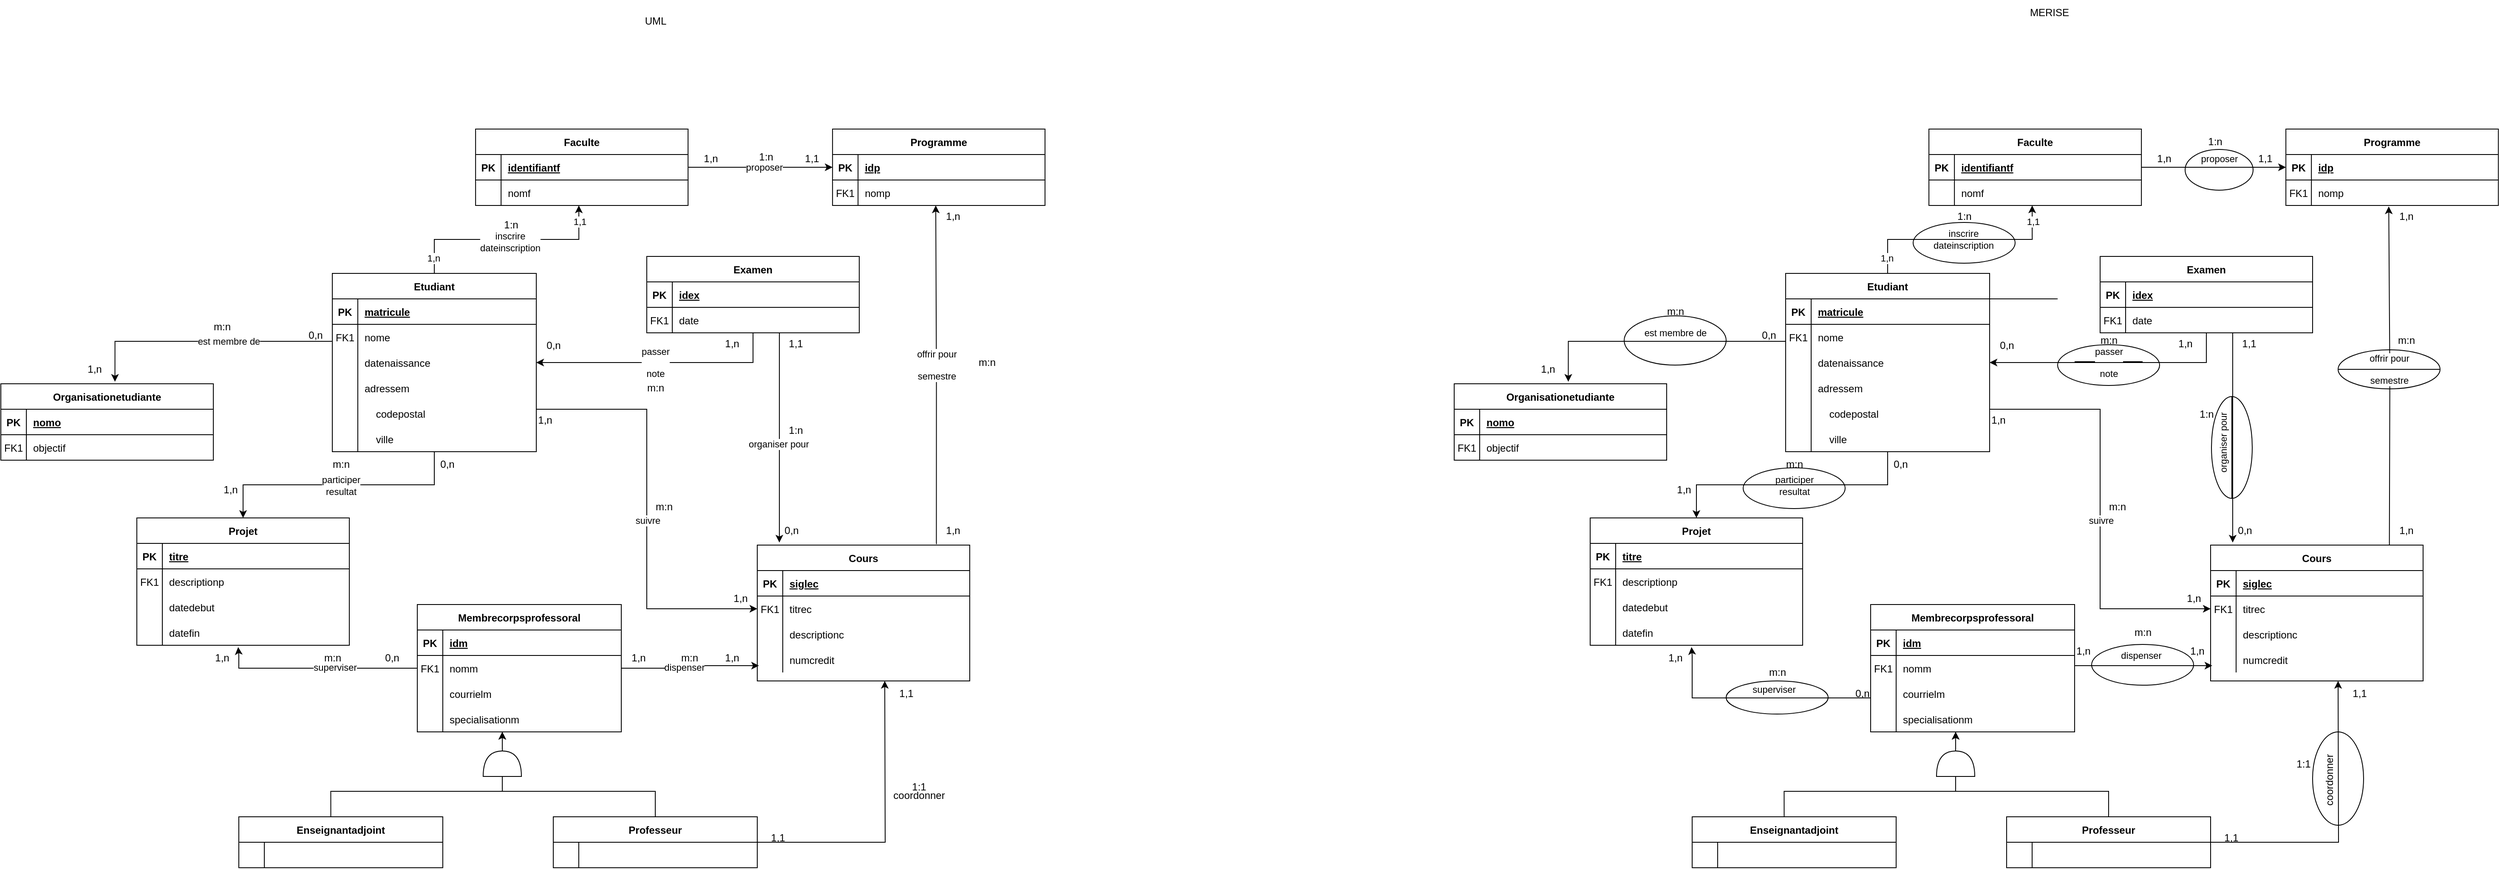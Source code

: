<mxfile version="21.7.5" type="github">
  <diagram name="Page-1" id="y3E8dajn6D63R-1hlr5p">
    <mxGraphModel dx="1687" dy="793" grid="1" gridSize="10" guides="1" tooltips="1" connect="1" arrows="1" fold="1" page="1" pageScale="1" pageWidth="3300" pageHeight="4681" math="0" shadow="0">
      <root>
        <mxCell id="0" />
        <mxCell id="1" parent="0" />
        <mxCell id="gMcA3CCZ3mcpVV-iKXvu-501" value="" style="ellipse;whiteSpace=wrap;html=1;" vertex="1" parent="1">
          <mxGeometry x="2980" y="900" width="60" height="110" as="geometry" />
        </mxCell>
        <mxCell id="gMcA3CCZ3mcpVV-iKXvu-499" value="" style="ellipse;whiteSpace=wrap;html=1;" vertex="1" parent="1">
          <mxGeometry x="2290" y="840" width="120" height="39" as="geometry" />
        </mxCell>
        <mxCell id="gMcA3CCZ3mcpVV-iKXvu-497" value="" style="ellipse;whiteSpace=wrap;html=1;" vertex="1" parent="1">
          <mxGeometry x="2720" y="797" width="120" height="48" as="geometry" />
        </mxCell>
        <mxCell id="gMcA3CCZ3mcpVV-iKXvu-495" value="" style="ellipse;whiteSpace=wrap;html=1;" vertex="1" parent="1">
          <mxGeometry x="2830" y="214" width="80" height="48" as="geometry" />
        </mxCell>
        <mxCell id="gMcA3CCZ3mcpVV-iKXvu-493" value="" style="ellipse;whiteSpace=wrap;html=1;" vertex="1" parent="1">
          <mxGeometry x="3010" y="450" width="120" height="46" as="geometry" />
        </mxCell>
        <mxCell id="gMcA3CCZ3mcpVV-iKXvu-485" value="" style="ellipse;whiteSpace=wrap;html=1;rotation=-90;" vertex="1" parent="1">
          <mxGeometry x="2825" y="541" width="120" height="48" as="geometry" />
        </mxCell>
        <mxCell id="gMcA3CCZ3mcpVV-iKXvu-487" value="" style="ellipse;whiteSpace=wrap;html=1;" vertex="1" parent="1">
          <mxGeometry x="2680" y="444" width="120" height="48" as="geometry" />
        </mxCell>
        <mxCell id="gMcA3CCZ3mcpVV-iKXvu-488" value="" style="endArrow=none;html=1;rounded=0;" edge="1" parent="1">
          <mxGeometry width="50" height="50" relative="1" as="geometry">
            <mxPoint x="2700" y="464" as="sourcePoint" />
            <mxPoint x="2780" y="464" as="targetPoint" />
          </mxGeometry>
        </mxCell>
        <mxCell id="gMcA3CCZ3mcpVV-iKXvu-480" value="" style="ellipse;whiteSpace=wrap;html=1;" vertex="1" parent="1">
          <mxGeometry x="2310" y="589" width="120" height="48" as="geometry" />
        </mxCell>
        <mxCell id="gMcA3CCZ3mcpVV-iKXvu-481" value="" style="endArrow=none;html=1;rounded=0;" edge="1" parent="1">
          <mxGeometry width="50" height="50" relative="1" as="geometry">
            <mxPoint x="2330" y="609" as="sourcePoint" />
            <mxPoint x="2410" y="609" as="targetPoint" />
          </mxGeometry>
        </mxCell>
        <mxCell id="gMcA3CCZ3mcpVV-iKXvu-479" value="" style="group" vertex="1" connectable="0" parent="1">
          <mxGeometry x="2170" y="410" width="120" height="58" as="geometry" />
        </mxCell>
        <mxCell id="gMcA3CCZ3mcpVV-iKXvu-478" value="" style="endArrow=none;html=1;rounded=0;" edge="1" parent="gMcA3CCZ3mcpVV-iKXvu-479">
          <mxGeometry width="50" height="50" relative="1" as="geometry">
            <mxPoint x="20" y="26.583" as="sourcePoint" />
            <mxPoint x="100" y="26.583" as="targetPoint" />
          </mxGeometry>
        </mxCell>
        <mxCell id="gMcA3CCZ3mcpVV-iKXvu-477" value="" style="ellipse;whiteSpace=wrap;html=1;" vertex="1" parent="gMcA3CCZ3mcpVV-iKXvu-479">
          <mxGeometry width="120" height="58" as="geometry" />
        </mxCell>
        <mxCell id="gMcA3CCZ3mcpVV-iKXvu-474" value="" style="ellipse;whiteSpace=wrap;html=1;" vertex="1" parent="1">
          <mxGeometry x="2510" y="300" width="120" height="48" as="geometry" />
        </mxCell>
        <mxCell id="gMcA3CCZ3mcpVV-iKXvu-1" value="Programme" style="shape=table;startSize=30;container=1;collapsible=1;childLayout=tableLayout;fixedRows=1;rowLines=0;fontStyle=1;align=center;resizeLast=1;" vertex="1" parent="1">
          <mxGeometry x="1238.57" y="190" width="250" height="90" as="geometry" />
        </mxCell>
        <mxCell id="gMcA3CCZ3mcpVV-iKXvu-2" value="" style="shape=partialRectangle;collapsible=0;dropTarget=0;pointerEvents=0;fillColor=none;points=[[0,0.5],[1,0.5]];portConstraint=eastwest;top=0;left=0;right=0;bottom=1;" vertex="1" parent="gMcA3CCZ3mcpVV-iKXvu-1">
          <mxGeometry y="30" width="250" height="30" as="geometry" />
        </mxCell>
        <mxCell id="gMcA3CCZ3mcpVV-iKXvu-3" value="PK" style="shape=partialRectangle;overflow=hidden;connectable=0;fillColor=none;top=0;left=0;bottom=0;right=0;fontStyle=1;" vertex="1" parent="gMcA3CCZ3mcpVV-iKXvu-2">
          <mxGeometry width="30" height="30" as="geometry">
            <mxRectangle width="30" height="30" as="alternateBounds" />
          </mxGeometry>
        </mxCell>
        <mxCell id="gMcA3CCZ3mcpVV-iKXvu-4" value="idp" style="shape=partialRectangle;overflow=hidden;connectable=0;fillColor=none;top=0;left=0;bottom=0;right=0;align=left;spacingLeft=6;fontStyle=5;" vertex="1" parent="gMcA3CCZ3mcpVV-iKXvu-2">
          <mxGeometry x="30" width="220" height="30" as="geometry">
            <mxRectangle width="220" height="30" as="alternateBounds" />
          </mxGeometry>
        </mxCell>
        <mxCell id="gMcA3CCZ3mcpVV-iKXvu-5" value="" style="shape=partialRectangle;collapsible=0;dropTarget=0;pointerEvents=0;fillColor=none;points=[[0,0.5],[1,0.5]];portConstraint=eastwest;top=0;left=0;right=0;bottom=0;" vertex="1" parent="gMcA3CCZ3mcpVV-iKXvu-1">
          <mxGeometry y="60" width="250" height="30" as="geometry" />
        </mxCell>
        <mxCell id="gMcA3CCZ3mcpVV-iKXvu-6" value="FK1" style="shape=partialRectangle;overflow=hidden;connectable=0;fillColor=none;top=0;left=0;bottom=0;right=0;" vertex="1" parent="gMcA3CCZ3mcpVV-iKXvu-5">
          <mxGeometry width="30" height="30" as="geometry">
            <mxRectangle width="30" height="30" as="alternateBounds" />
          </mxGeometry>
        </mxCell>
        <mxCell id="gMcA3CCZ3mcpVV-iKXvu-7" value="nomp" style="shape=partialRectangle;overflow=hidden;connectable=0;fillColor=none;top=0;left=0;bottom=0;right=0;align=left;spacingLeft=6;" vertex="1" parent="gMcA3CCZ3mcpVV-iKXvu-5">
          <mxGeometry x="30" width="220" height="30" as="geometry">
            <mxRectangle width="220" height="30" as="alternateBounds" />
          </mxGeometry>
        </mxCell>
        <mxCell id="gMcA3CCZ3mcpVV-iKXvu-8" style="edgeStyle=orthogonalEdgeStyle;rounded=0;orthogonalLoop=1;jettySize=auto;html=1;entryX=0.008;entryY=0.733;entryDx=0;entryDy=0;entryPerimeter=0;" edge="1" parent="1" source="gMcA3CCZ3mcpVV-iKXvu-12" target="gMcA3CCZ3mcpVV-iKXvu-46">
          <mxGeometry relative="1" as="geometry" />
        </mxCell>
        <mxCell id="gMcA3CCZ3mcpVV-iKXvu-9" value="dispenser" style="edgeLabel;html=1;align=center;verticalAlign=middle;resizable=0;points=[];" vertex="1" connectable="0" parent="gMcA3CCZ3mcpVV-iKXvu-8">
          <mxGeometry x="-0.105" y="1" relative="1" as="geometry">
            <mxPoint as="offset" />
          </mxGeometry>
        </mxCell>
        <mxCell id="gMcA3CCZ3mcpVV-iKXvu-10" style="edgeStyle=orthogonalEdgeStyle;rounded=0;orthogonalLoop=1;jettySize=auto;html=1;entryX=0.477;entryY=1.071;entryDx=0;entryDy=0;entryPerimeter=0;" edge="1" parent="1" source="gMcA3CCZ3mcpVV-iKXvu-12" target="gMcA3CCZ3mcpVV-iKXvu-99">
          <mxGeometry relative="1" as="geometry">
            <Array as="points">
              <mxPoint x="540" y="825" />
              <mxPoint x="540" y="810" />
              <mxPoint x="539" y="810" />
            </Array>
          </mxGeometry>
        </mxCell>
        <mxCell id="gMcA3CCZ3mcpVV-iKXvu-11" value="superviser" style="edgeLabel;html=1;align=center;verticalAlign=middle;resizable=0;points=[];" vertex="1" connectable="0" parent="gMcA3CCZ3mcpVV-iKXvu-10">
          <mxGeometry x="-0.172" y="-1" relative="1" as="geometry">
            <mxPoint as="offset" />
          </mxGeometry>
        </mxCell>
        <mxCell id="gMcA3CCZ3mcpVV-iKXvu-12" value="Membrecorpsprofessoral" style="shape=table;startSize=30;container=1;collapsible=1;childLayout=tableLayout;fixedRows=1;rowLines=0;fontStyle=1;align=center;resizeLast=1;" vertex="1" parent="1">
          <mxGeometry x="750" y="750" width="240" height="150" as="geometry" />
        </mxCell>
        <mxCell id="gMcA3CCZ3mcpVV-iKXvu-13" value="" style="shape=partialRectangle;collapsible=0;dropTarget=0;pointerEvents=0;fillColor=none;points=[[0,0.5],[1,0.5]];portConstraint=eastwest;top=0;left=0;right=0;bottom=1;" vertex="1" parent="gMcA3CCZ3mcpVV-iKXvu-12">
          <mxGeometry y="30" width="240" height="30" as="geometry" />
        </mxCell>
        <mxCell id="gMcA3CCZ3mcpVV-iKXvu-14" value="PK" style="shape=partialRectangle;overflow=hidden;connectable=0;fillColor=none;top=0;left=0;bottom=0;right=0;fontStyle=1;" vertex="1" parent="gMcA3CCZ3mcpVV-iKXvu-13">
          <mxGeometry width="30" height="30" as="geometry">
            <mxRectangle width="30" height="30" as="alternateBounds" />
          </mxGeometry>
        </mxCell>
        <mxCell id="gMcA3CCZ3mcpVV-iKXvu-15" value="idm" style="shape=partialRectangle;overflow=hidden;connectable=0;fillColor=none;top=0;left=0;bottom=0;right=0;align=left;spacingLeft=6;fontStyle=5;" vertex="1" parent="gMcA3CCZ3mcpVV-iKXvu-13">
          <mxGeometry x="30" width="210" height="30" as="geometry">
            <mxRectangle width="210" height="30" as="alternateBounds" />
          </mxGeometry>
        </mxCell>
        <mxCell id="gMcA3CCZ3mcpVV-iKXvu-16" value="" style="shape=partialRectangle;collapsible=0;dropTarget=0;pointerEvents=0;fillColor=none;points=[[0,0.5],[1,0.5]];portConstraint=eastwest;top=0;left=0;right=0;bottom=0;" vertex="1" parent="gMcA3CCZ3mcpVV-iKXvu-12">
          <mxGeometry y="60" width="240" height="30" as="geometry" />
        </mxCell>
        <mxCell id="gMcA3CCZ3mcpVV-iKXvu-17" value="FK1" style="shape=partialRectangle;overflow=hidden;connectable=0;fillColor=none;top=0;left=0;bottom=0;right=0;" vertex="1" parent="gMcA3CCZ3mcpVV-iKXvu-16">
          <mxGeometry width="30" height="30" as="geometry">
            <mxRectangle width="30" height="30" as="alternateBounds" />
          </mxGeometry>
        </mxCell>
        <mxCell id="gMcA3CCZ3mcpVV-iKXvu-18" value="nomm" style="shape=partialRectangle;overflow=hidden;connectable=0;fillColor=none;top=0;left=0;bottom=0;right=0;align=left;spacingLeft=6;" vertex="1" parent="gMcA3CCZ3mcpVV-iKXvu-16">
          <mxGeometry x="30" width="210" height="30" as="geometry">
            <mxRectangle width="210" height="30" as="alternateBounds" />
          </mxGeometry>
        </mxCell>
        <mxCell id="gMcA3CCZ3mcpVV-iKXvu-19" value="" style="shape=partialRectangle;collapsible=0;dropTarget=0;pointerEvents=0;fillColor=none;points=[[0,0.5],[1,0.5]];portConstraint=eastwest;top=0;left=0;right=0;bottom=0;" vertex="1" parent="gMcA3CCZ3mcpVV-iKXvu-12">
          <mxGeometry y="90" width="240" height="30" as="geometry" />
        </mxCell>
        <mxCell id="gMcA3CCZ3mcpVV-iKXvu-20" value="" style="shape=partialRectangle;overflow=hidden;connectable=0;fillColor=none;top=0;left=0;bottom=0;right=0;" vertex="1" parent="gMcA3CCZ3mcpVV-iKXvu-19">
          <mxGeometry width="30" height="30" as="geometry">
            <mxRectangle width="30" height="30" as="alternateBounds" />
          </mxGeometry>
        </mxCell>
        <mxCell id="gMcA3CCZ3mcpVV-iKXvu-21" value="courrielm" style="shape=partialRectangle;overflow=hidden;connectable=0;fillColor=none;top=0;left=0;bottom=0;right=0;align=left;spacingLeft=6;" vertex="1" parent="gMcA3CCZ3mcpVV-iKXvu-19">
          <mxGeometry x="30" width="210" height="30" as="geometry">
            <mxRectangle width="210" height="30" as="alternateBounds" />
          </mxGeometry>
        </mxCell>
        <mxCell id="gMcA3CCZ3mcpVV-iKXvu-22" style="shape=partialRectangle;collapsible=0;dropTarget=0;pointerEvents=0;fillColor=none;points=[[0,0.5],[1,0.5]];portConstraint=eastwest;top=0;left=0;right=0;bottom=0;" vertex="1" parent="gMcA3CCZ3mcpVV-iKXvu-12">
          <mxGeometry y="120" width="240" height="30" as="geometry" />
        </mxCell>
        <mxCell id="gMcA3CCZ3mcpVV-iKXvu-23" style="shape=partialRectangle;overflow=hidden;connectable=0;fillColor=none;top=0;left=0;bottom=0;right=0;" vertex="1" parent="gMcA3CCZ3mcpVV-iKXvu-22">
          <mxGeometry width="30" height="30" as="geometry">
            <mxRectangle width="30" height="30" as="alternateBounds" />
          </mxGeometry>
        </mxCell>
        <mxCell id="gMcA3CCZ3mcpVV-iKXvu-24" value="specialisationm" style="shape=partialRectangle;overflow=hidden;connectable=0;fillColor=none;top=0;left=0;bottom=0;right=0;align=left;spacingLeft=6;" vertex="1" parent="gMcA3CCZ3mcpVV-iKXvu-22">
          <mxGeometry x="30" width="210" height="30" as="geometry">
            <mxRectangle width="210" height="30" as="alternateBounds" />
          </mxGeometry>
        </mxCell>
        <mxCell id="gMcA3CCZ3mcpVV-iKXvu-25" style="edgeStyle=orthogonalEdgeStyle;rounded=0;orthogonalLoop=1;jettySize=auto;html=1;entryX=0;entryY=0.5;entryDx=0;entryDy=0;" edge="1" parent="1" source="gMcA3CCZ3mcpVV-iKXvu-27" target="gMcA3CCZ3mcpVV-iKXvu-2">
          <mxGeometry relative="1" as="geometry" />
        </mxCell>
        <mxCell id="gMcA3CCZ3mcpVV-iKXvu-26" value="proposer" style="edgeLabel;html=1;align=center;verticalAlign=middle;resizable=0;points=[];" vertex="1" connectable="0" parent="gMcA3CCZ3mcpVV-iKXvu-25">
          <mxGeometry x="0.255" y="-2" relative="1" as="geometry">
            <mxPoint x="-17" y="-2" as="offset" />
          </mxGeometry>
        </mxCell>
        <mxCell id="gMcA3CCZ3mcpVV-iKXvu-27" value="Faculte" style="shape=table;startSize=30;container=1;collapsible=1;childLayout=tableLayout;fixedRows=1;rowLines=0;fontStyle=1;align=center;resizeLast=1;" vertex="1" parent="1">
          <mxGeometry x="818.57" y="190" width="250" height="90" as="geometry" />
        </mxCell>
        <mxCell id="gMcA3CCZ3mcpVV-iKXvu-28" value="" style="shape=partialRectangle;collapsible=0;dropTarget=0;pointerEvents=0;fillColor=none;points=[[0,0.5],[1,0.5]];portConstraint=eastwest;top=0;left=0;right=0;bottom=1;" vertex="1" parent="gMcA3CCZ3mcpVV-iKXvu-27">
          <mxGeometry y="30" width="250" height="30" as="geometry" />
        </mxCell>
        <mxCell id="gMcA3CCZ3mcpVV-iKXvu-29" value="PK" style="shape=partialRectangle;overflow=hidden;connectable=0;fillColor=none;top=0;left=0;bottom=0;right=0;fontStyle=1;" vertex="1" parent="gMcA3CCZ3mcpVV-iKXvu-28">
          <mxGeometry width="30" height="30" as="geometry">
            <mxRectangle width="30" height="30" as="alternateBounds" />
          </mxGeometry>
        </mxCell>
        <mxCell id="gMcA3CCZ3mcpVV-iKXvu-30" value="identifiantf" style="shape=partialRectangle;overflow=hidden;connectable=0;fillColor=none;top=0;left=0;bottom=0;right=0;align=left;spacingLeft=6;fontStyle=5;" vertex="1" parent="gMcA3CCZ3mcpVV-iKXvu-28">
          <mxGeometry x="30" width="220" height="30" as="geometry">
            <mxRectangle width="220" height="30" as="alternateBounds" />
          </mxGeometry>
        </mxCell>
        <mxCell id="gMcA3CCZ3mcpVV-iKXvu-31" value="" style="shape=partialRectangle;collapsible=0;dropTarget=0;pointerEvents=0;fillColor=none;points=[[0,0.5],[1,0.5]];portConstraint=eastwest;top=0;left=0;right=0;bottom=0;" vertex="1" parent="gMcA3CCZ3mcpVV-iKXvu-27">
          <mxGeometry y="60" width="250" height="30" as="geometry" />
        </mxCell>
        <mxCell id="gMcA3CCZ3mcpVV-iKXvu-32" value="" style="shape=partialRectangle;overflow=hidden;connectable=0;fillColor=none;top=0;left=0;bottom=0;right=0;" vertex="1" parent="gMcA3CCZ3mcpVV-iKXvu-31">
          <mxGeometry width="30" height="30" as="geometry">
            <mxRectangle width="30" height="30" as="alternateBounds" />
          </mxGeometry>
        </mxCell>
        <mxCell id="gMcA3CCZ3mcpVV-iKXvu-33" value="nomf" style="shape=partialRectangle;overflow=hidden;connectable=0;fillColor=none;top=0;left=0;bottom=0;right=0;align=left;spacingLeft=6;" vertex="1" parent="gMcA3CCZ3mcpVV-iKXvu-31">
          <mxGeometry x="30" width="220" height="30" as="geometry">
            <mxRectangle width="220" height="30" as="alternateBounds" />
          </mxGeometry>
        </mxCell>
        <mxCell id="gMcA3CCZ3mcpVV-iKXvu-34" style="edgeStyle=orthogonalEdgeStyle;rounded=0;orthogonalLoop=1;jettySize=auto;html=1;entryX=0.45;entryY=1.053;entryDx=0;entryDy=0;entryPerimeter=0;exitX=0.843;exitY=-0.007;exitDx=0;exitDy=0;exitPerimeter=0;" edge="1" parent="1" source="gMcA3CCZ3mcpVV-iKXvu-36">
          <mxGeometry relative="1" as="geometry">
            <mxPoint x="1283.964" y="678.41" as="sourcePoint" />
            <mxPoint x="1360.0" y="280" as="targetPoint" />
          </mxGeometry>
        </mxCell>
        <mxCell id="gMcA3CCZ3mcpVV-iKXvu-35" value="&lt;div&gt;offrir pour&lt;br&gt;&lt;/div&gt;&lt;div&gt;&lt;br&gt;&lt;/div&gt;&lt;div&gt;semestre&lt;br&gt;&lt;/div&gt;" style="edgeLabel;html=1;align=center;verticalAlign=middle;resizable=0;points=[];" vertex="1" connectable="0" parent="gMcA3CCZ3mcpVV-iKXvu-34">
          <mxGeometry x="0.056" relative="1" as="geometry">
            <mxPoint as="offset" />
          </mxGeometry>
        </mxCell>
        <mxCell id="gMcA3CCZ3mcpVV-iKXvu-36" value="Cours" style="shape=table;startSize=30;container=1;collapsible=1;childLayout=tableLayout;fixedRows=1;rowLines=0;fontStyle=1;align=center;resizeLast=1;" vertex="1" parent="1">
          <mxGeometry x="1150" y="680" width="250" height="160" as="geometry" />
        </mxCell>
        <mxCell id="gMcA3CCZ3mcpVV-iKXvu-37" value="" style="shape=partialRectangle;collapsible=0;dropTarget=0;pointerEvents=0;fillColor=none;points=[[0,0.5],[1,0.5]];portConstraint=eastwest;top=0;left=0;right=0;bottom=1;" vertex="1" parent="gMcA3CCZ3mcpVV-iKXvu-36">
          <mxGeometry y="30" width="250" height="30" as="geometry" />
        </mxCell>
        <mxCell id="gMcA3CCZ3mcpVV-iKXvu-38" value="PK" style="shape=partialRectangle;overflow=hidden;connectable=0;fillColor=none;top=0;left=0;bottom=0;right=0;fontStyle=1;" vertex="1" parent="gMcA3CCZ3mcpVV-iKXvu-37">
          <mxGeometry width="30" height="30" as="geometry">
            <mxRectangle width="30" height="30" as="alternateBounds" />
          </mxGeometry>
        </mxCell>
        <mxCell id="gMcA3CCZ3mcpVV-iKXvu-39" value="siglec" style="shape=partialRectangle;overflow=hidden;connectable=0;fillColor=none;top=0;left=0;bottom=0;right=0;align=left;spacingLeft=6;fontStyle=5;" vertex="1" parent="gMcA3CCZ3mcpVV-iKXvu-37">
          <mxGeometry x="30" width="220" height="30" as="geometry">
            <mxRectangle width="220" height="30" as="alternateBounds" />
          </mxGeometry>
        </mxCell>
        <mxCell id="gMcA3CCZ3mcpVV-iKXvu-40" value="" style="shape=partialRectangle;collapsible=0;dropTarget=0;pointerEvents=0;fillColor=none;points=[[0,0.5],[1,0.5]];portConstraint=eastwest;top=0;left=0;right=0;bottom=0;" vertex="1" parent="gMcA3CCZ3mcpVV-iKXvu-36">
          <mxGeometry y="60" width="250" height="30" as="geometry" />
        </mxCell>
        <mxCell id="gMcA3CCZ3mcpVV-iKXvu-41" value="FK1" style="shape=partialRectangle;overflow=hidden;connectable=0;fillColor=none;top=0;left=0;bottom=0;right=0;" vertex="1" parent="gMcA3CCZ3mcpVV-iKXvu-40">
          <mxGeometry width="30" height="30" as="geometry">
            <mxRectangle width="30" height="30" as="alternateBounds" />
          </mxGeometry>
        </mxCell>
        <mxCell id="gMcA3CCZ3mcpVV-iKXvu-42" value="titrec" style="shape=partialRectangle;overflow=hidden;connectable=0;fillColor=none;top=0;left=0;bottom=0;right=0;align=left;spacingLeft=6;" vertex="1" parent="gMcA3CCZ3mcpVV-iKXvu-40">
          <mxGeometry x="30" width="220" height="30" as="geometry">
            <mxRectangle width="220" height="30" as="alternateBounds" />
          </mxGeometry>
        </mxCell>
        <mxCell id="gMcA3CCZ3mcpVV-iKXvu-43" value="" style="shape=partialRectangle;collapsible=0;dropTarget=0;pointerEvents=0;fillColor=none;points=[[0,0.5],[1,0.5]];portConstraint=eastwest;top=0;left=0;right=0;bottom=0;" vertex="1" parent="gMcA3CCZ3mcpVV-iKXvu-36">
          <mxGeometry y="90" width="250" height="30" as="geometry" />
        </mxCell>
        <mxCell id="gMcA3CCZ3mcpVV-iKXvu-44" value="" style="shape=partialRectangle;overflow=hidden;connectable=0;fillColor=none;top=0;left=0;bottom=0;right=0;" vertex="1" parent="gMcA3CCZ3mcpVV-iKXvu-43">
          <mxGeometry width="30" height="30" as="geometry">
            <mxRectangle width="30" height="30" as="alternateBounds" />
          </mxGeometry>
        </mxCell>
        <mxCell id="gMcA3CCZ3mcpVV-iKXvu-45" value="descriptionc" style="shape=partialRectangle;overflow=hidden;connectable=0;fillColor=none;top=0;left=0;bottom=0;right=0;align=left;spacingLeft=6;" vertex="1" parent="gMcA3CCZ3mcpVV-iKXvu-43">
          <mxGeometry x="30" width="220" height="30" as="geometry">
            <mxRectangle width="220" height="30" as="alternateBounds" />
          </mxGeometry>
        </mxCell>
        <mxCell id="gMcA3CCZ3mcpVV-iKXvu-46" style="shape=partialRectangle;collapsible=0;dropTarget=0;pointerEvents=0;fillColor=none;points=[[0,0.5],[1,0.5]];portConstraint=eastwest;top=0;left=0;right=0;bottom=0;" vertex="1" parent="gMcA3CCZ3mcpVV-iKXvu-36">
          <mxGeometry y="120" width="250" height="30" as="geometry" />
        </mxCell>
        <mxCell id="gMcA3CCZ3mcpVV-iKXvu-47" style="shape=partialRectangle;overflow=hidden;connectable=0;fillColor=none;top=0;left=0;bottom=0;right=0;" vertex="1" parent="gMcA3CCZ3mcpVV-iKXvu-46">
          <mxGeometry width="30" height="30" as="geometry">
            <mxRectangle width="30" height="30" as="alternateBounds" />
          </mxGeometry>
        </mxCell>
        <mxCell id="gMcA3CCZ3mcpVV-iKXvu-48" value="numcredit" style="shape=partialRectangle;overflow=hidden;connectable=0;fillColor=none;top=0;left=0;bottom=0;right=0;align=left;spacingLeft=6;" vertex="1" parent="gMcA3CCZ3mcpVV-iKXvu-46">
          <mxGeometry x="30" width="220" height="30" as="geometry">
            <mxRectangle width="220" height="30" as="alternateBounds" />
          </mxGeometry>
        </mxCell>
        <mxCell id="gMcA3CCZ3mcpVV-iKXvu-49" style="edgeStyle=orthogonalEdgeStyle;rounded=0;orthogonalLoop=1;jettySize=auto;html=1;entryX=0.486;entryY=1;entryDx=0;entryDy=0;entryPerimeter=0;" edge="1" parent="1" source="gMcA3CCZ3mcpVV-iKXvu-59" target="gMcA3CCZ3mcpVV-iKXvu-31">
          <mxGeometry relative="1" as="geometry" />
        </mxCell>
        <mxCell id="gMcA3CCZ3mcpVV-iKXvu-50" value="&lt;div&gt;inscrire&lt;/div&gt;&lt;div&gt;dateinscription&lt;br&gt;&lt;/div&gt;" style="edgeLabel;html=1;align=center;verticalAlign=middle;resizable=0;points=[];" vertex="1" connectable="0" parent="gMcA3CCZ3mcpVV-iKXvu-49">
          <mxGeometry x="0.026" y="-3" relative="1" as="geometry">
            <mxPoint as="offset" />
          </mxGeometry>
        </mxCell>
        <mxCell id="gMcA3CCZ3mcpVV-iKXvu-51" value="1,n" style="edgeLabel;html=1;align=center;verticalAlign=middle;resizable=0;points=[];" vertex="1" connectable="0" parent="gMcA3CCZ3mcpVV-iKXvu-49">
          <mxGeometry x="-0.855" y="1" relative="1" as="geometry">
            <mxPoint as="offset" />
          </mxGeometry>
        </mxCell>
        <mxCell id="gMcA3CCZ3mcpVV-iKXvu-52" value="1,1" style="edgeLabel;html=1;align=center;verticalAlign=middle;resizable=0;points=[];" vertex="1" connectable="0" parent="gMcA3CCZ3mcpVV-iKXvu-49">
          <mxGeometry x="0.85" y="-1" relative="1" as="geometry">
            <mxPoint as="offset" />
          </mxGeometry>
        </mxCell>
        <mxCell id="gMcA3CCZ3mcpVV-iKXvu-53" style="edgeStyle=orthogonalEdgeStyle;rounded=0;orthogonalLoop=1;jettySize=auto;html=1;entryX=0.537;entryY=-0.027;entryDx=0;entryDy=0;entryPerimeter=0;" edge="1" parent="1" source="gMcA3CCZ3mcpVV-iKXvu-59" target="gMcA3CCZ3mcpVV-iKXvu-102">
          <mxGeometry relative="1" as="geometry">
            <Array as="points">
              <mxPoint x="394" y="440" />
            </Array>
          </mxGeometry>
        </mxCell>
        <mxCell id="gMcA3CCZ3mcpVV-iKXvu-54" value="est membre de" style="edgeLabel;html=1;align=center;verticalAlign=middle;resizable=0;points=[];" vertex="1" connectable="0" parent="gMcA3CCZ3mcpVV-iKXvu-53">
          <mxGeometry x="-0.192" relative="1" as="geometry">
            <mxPoint as="offset" />
          </mxGeometry>
        </mxCell>
        <mxCell id="gMcA3CCZ3mcpVV-iKXvu-55" style="edgeStyle=orthogonalEdgeStyle;rounded=0;orthogonalLoop=1;jettySize=auto;html=1;entryX=0;entryY=0.5;entryDx=0;entryDy=0;exitX=1;exitY=0;exitDx=0;exitDy=0;exitPerimeter=0;" edge="1" parent="1" source="gMcA3CCZ3mcpVV-iKXvu-75" target="gMcA3CCZ3mcpVV-iKXvu-40">
          <mxGeometry relative="1" as="geometry" />
        </mxCell>
        <mxCell id="gMcA3CCZ3mcpVV-iKXvu-56" value="&lt;div&gt;suivre&lt;/div&gt;" style="edgeLabel;html=1;align=center;verticalAlign=middle;resizable=0;points=[];" vertex="1" connectable="0" parent="gMcA3CCZ3mcpVV-iKXvu-55">
          <mxGeometry x="0.091" y="1" relative="1" as="geometry">
            <mxPoint as="offset" />
          </mxGeometry>
        </mxCell>
        <mxCell id="gMcA3CCZ3mcpVV-iKXvu-57" style="edgeStyle=orthogonalEdgeStyle;rounded=0;orthogonalLoop=1;jettySize=auto;html=1;entryX=0.5;entryY=0;entryDx=0;entryDy=0;" edge="1" parent="1" source="gMcA3CCZ3mcpVV-iKXvu-59" target="gMcA3CCZ3mcpVV-iKXvu-89">
          <mxGeometry relative="1" as="geometry" />
        </mxCell>
        <mxCell id="gMcA3CCZ3mcpVV-iKXvu-58" value="&lt;div&gt;participer&lt;/div&gt;&lt;div&gt;resultat&lt;br&gt;&lt;/div&gt;" style="edgeLabel;html=1;align=center;verticalAlign=middle;resizable=0;points=[];" vertex="1" connectable="0" parent="gMcA3CCZ3mcpVV-iKXvu-57">
          <mxGeometry x="0.069" y="-3" relative="1" as="geometry">
            <mxPoint x="13" y="4" as="offset" />
          </mxGeometry>
        </mxCell>
        <mxCell id="gMcA3CCZ3mcpVV-iKXvu-59" value="Etudiant" style="shape=table;startSize=30;container=1;collapsible=1;childLayout=tableLayout;fixedRows=1;rowLines=0;fontStyle=1;align=center;resizeLast=1;" vertex="1" parent="1">
          <mxGeometry x="650" y="360" width="240" height="210" as="geometry" />
        </mxCell>
        <mxCell id="gMcA3CCZ3mcpVV-iKXvu-60" value="" style="shape=partialRectangle;collapsible=0;dropTarget=0;pointerEvents=0;fillColor=none;points=[[0,0.5],[1,0.5]];portConstraint=eastwest;top=0;left=0;right=0;bottom=1;" vertex="1" parent="gMcA3CCZ3mcpVV-iKXvu-59">
          <mxGeometry y="30" width="240" height="30" as="geometry" />
        </mxCell>
        <mxCell id="gMcA3CCZ3mcpVV-iKXvu-61" value="PK" style="shape=partialRectangle;overflow=hidden;connectable=0;fillColor=none;top=0;left=0;bottom=0;right=0;fontStyle=1;" vertex="1" parent="gMcA3CCZ3mcpVV-iKXvu-60">
          <mxGeometry width="30" height="30" as="geometry">
            <mxRectangle width="30" height="30" as="alternateBounds" />
          </mxGeometry>
        </mxCell>
        <mxCell id="gMcA3CCZ3mcpVV-iKXvu-62" value="matricule" style="shape=partialRectangle;overflow=hidden;connectable=0;fillColor=none;top=0;left=0;bottom=0;right=0;align=left;spacingLeft=6;fontStyle=5;" vertex="1" parent="gMcA3CCZ3mcpVV-iKXvu-60">
          <mxGeometry x="30" width="210" height="30" as="geometry">
            <mxRectangle width="210" height="30" as="alternateBounds" />
          </mxGeometry>
        </mxCell>
        <mxCell id="gMcA3CCZ3mcpVV-iKXvu-63" value="" style="shape=partialRectangle;collapsible=0;dropTarget=0;pointerEvents=0;fillColor=none;points=[[0,0.5],[1,0.5]];portConstraint=eastwest;top=0;left=0;right=0;bottom=0;" vertex="1" parent="gMcA3CCZ3mcpVV-iKXvu-59">
          <mxGeometry y="60" width="240" height="30" as="geometry" />
        </mxCell>
        <mxCell id="gMcA3CCZ3mcpVV-iKXvu-64" value="FK1" style="shape=partialRectangle;overflow=hidden;connectable=0;fillColor=none;top=0;left=0;bottom=0;right=0;" vertex="1" parent="gMcA3CCZ3mcpVV-iKXvu-63">
          <mxGeometry width="30" height="30" as="geometry">
            <mxRectangle width="30" height="30" as="alternateBounds" />
          </mxGeometry>
        </mxCell>
        <mxCell id="gMcA3CCZ3mcpVV-iKXvu-65" value="nome" style="shape=partialRectangle;overflow=hidden;connectable=0;fillColor=none;top=0;left=0;bottom=0;right=0;align=left;spacingLeft=6;" vertex="1" parent="gMcA3CCZ3mcpVV-iKXvu-63">
          <mxGeometry x="30" width="210" height="30" as="geometry">
            <mxRectangle width="210" height="30" as="alternateBounds" />
          </mxGeometry>
        </mxCell>
        <mxCell id="gMcA3CCZ3mcpVV-iKXvu-66" value="" style="shape=partialRectangle;collapsible=0;dropTarget=0;pointerEvents=0;fillColor=none;points=[[0,0.5],[1,0.5]];portConstraint=eastwest;top=0;left=0;right=0;bottom=0;" vertex="1" parent="gMcA3CCZ3mcpVV-iKXvu-59">
          <mxGeometry y="90" width="240" height="30" as="geometry" />
        </mxCell>
        <mxCell id="gMcA3CCZ3mcpVV-iKXvu-67" value="" style="shape=partialRectangle;overflow=hidden;connectable=0;fillColor=none;top=0;left=0;bottom=0;right=0;" vertex="1" parent="gMcA3CCZ3mcpVV-iKXvu-66">
          <mxGeometry width="30" height="30" as="geometry">
            <mxRectangle width="30" height="30" as="alternateBounds" />
          </mxGeometry>
        </mxCell>
        <mxCell id="gMcA3CCZ3mcpVV-iKXvu-68" value="datenaissance" style="shape=partialRectangle;overflow=hidden;connectable=0;fillColor=none;top=0;left=0;bottom=0;right=0;align=left;spacingLeft=6;" vertex="1" parent="gMcA3CCZ3mcpVV-iKXvu-66">
          <mxGeometry x="30" width="210" height="30" as="geometry">
            <mxRectangle width="210" height="30" as="alternateBounds" />
          </mxGeometry>
        </mxCell>
        <mxCell id="gMcA3CCZ3mcpVV-iKXvu-69" style="shape=partialRectangle;collapsible=0;dropTarget=0;pointerEvents=0;fillColor=none;points=[[0,0.5],[1,0.5]];portConstraint=eastwest;top=0;left=0;right=0;bottom=0;" vertex="1" parent="gMcA3CCZ3mcpVV-iKXvu-59">
          <mxGeometry y="120" width="240" height="30" as="geometry" />
        </mxCell>
        <mxCell id="gMcA3CCZ3mcpVV-iKXvu-70" style="shape=partialRectangle;overflow=hidden;connectable=0;fillColor=none;top=0;left=0;bottom=0;right=0;" vertex="1" parent="gMcA3CCZ3mcpVV-iKXvu-69">
          <mxGeometry width="30" height="30" as="geometry">
            <mxRectangle width="30" height="30" as="alternateBounds" />
          </mxGeometry>
        </mxCell>
        <mxCell id="gMcA3CCZ3mcpVV-iKXvu-71" value="adressem" style="shape=partialRectangle;overflow=hidden;connectable=0;fillColor=none;top=0;left=0;bottom=0;right=0;align=left;spacingLeft=6;" vertex="1" parent="gMcA3CCZ3mcpVV-iKXvu-69">
          <mxGeometry x="30" width="210" height="30" as="geometry">
            <mxRectangle width="210" height="30" as="alternateBounds" />
          </mxGeometry>
        </mxCell>
        <mxCell id="gMcA3CCZ3mcpVV-iKXvu-72" style="shape=partialRectangle;collapsible=0;dropTarget=0;pointerEvents=0;fillColor=none;points=[[0,0.5],[1,0.5]];portConstraint=eastwest;top=0;left=0;right=0;bottom=0;" vertex="1" parent="gMcA3CCZ3mcpVV-iKXvu-59">
          <mxGeometry y="150" width="240" height="30" as="geometry" />
        </mxCell>
        <mxCell id="gMcA3CCZ3mcpVV-iKXvu-73" style="shape=partialRectangle;overflow=hidden;connectable=0;fillColor=none;top=0;left=0;bottom=0;right=0;" vertex="1" parent="gMcA3CCZ3mcpVV-iKXvu-72">
          <mxGeometry width="30" height="30" as="geometry">
            <mxRectangle width="30" height="30" as="alternateBounds" />
          </mxGeometry>
        </mxCell>
        <mxCell id="gMcA3CCZ3mcpVV-iKXvu-74" value="    codepostal " style="shape=partialRectangle;overflow=hidden;connectable=0;fillColor=none;top=0;left=0;bottom=0;right=0;align=left;spacingLeft=6;" vertex="1" parent="gMcA3CCZ3mcpVV-iKXvu-72">
          <mxGeometry x="30" width="210" height="30" as="geometry">
            <mxRectangle width="210" height="30" as="alternateBounds" />
          </mxGeometry>
        </mxCell>
        <mxCell id="gMcA3CCZ3mcpVV-iKXvu-75" style="shape=partialRectangle;collapsible=0;dropTarget=0;pointerEvents=0;fillColor=none;points=[[0,0.5],[1,0.5]];portConstraint=eastwest;top=0;left=0;right=0;bottom=0;" vertex="1" parent="gMcA3CCZ3mcpVV-iKXvu-59">
          <mxGeometry y="180" width="240" height="30" as="geometry" />
        </mxCell>
        <mxCell id="gMcA3CCZ3mcpVV-iKXvu-76" style="shape=partialRectangle;overflow=hidden;connectable=0;fillColor=none;top=0;left=0;bottom=0;right=0;" vertex="1" parent="gMcA3CCZ3mcpVV-iKXvu-75">
          <mxGeometry width="30" height="30" as="geometry">
            <mxRectangle width="30" height="30" as="alternateBounds" />
          </mxGeometry>
        </mxCell>
        <mxCell id="gMcA3CCZ3mcpVV-iKXvu-77" value="    ville" style="shape=partialRectangle;overflow=hidden;connectable=0;fillColor=none;top=0;left=0;bottom=0;right=0;align=left;spacingLeft=6;" vertex="1" parent="gMcA3CCZ3mcpVV-iKXvu-75">
          <mxGeometry x="30" width="210" height="30" as="geometry">
            <mxRectangle width="210" height="30" as="alternateBounds" />
          </mxGeometry>
        </mxCell>
        <mxCell id="gMcA3CCZ3mcpVV-iKXvu-78" style="edgeStyle=orthogonalEdgeStyle;rounded=0;orthogonalLoop=1;jettySize=auto;html=1;entryX=0.104;entryY=-0.019;entryDx=0;entryDy=0;entryPerimeter=0;" edge="1" parent="1" source="gMcA3CCZ3mcpVV-iKXvu-82" target="gMcA3CCZ3mcpVV-iKXvu-36">
          <mxGeometry relative="1" as="geometry">
            <Array as="points">
              <mxPoint x="1176" y="520" />
              <mxPoint x="1176" y="520" />
            </Array>
          </mxGeometry>
        </mxCell>
        <mxCell id="gMcA3CCZ3mcpVV-iKXvu-79" value="organiser pour" style="edgeLabel;html=1;align=center;verticalAlign=middle;resizable=0;points=[];" vertex="1" connectable="0" parent="gMcA3CCZ3mcpVV-iKXvu-78">
          <mxGeometry x="0.057" y="-1" relative="1" as="geometry">
            <mxPoint as="offset" />
          </mxGeometry>
        </mxCell>
        <mxCell id="gMcA3CCZ3mcpVV-iKXvu-80" style="edgeStyle=orthogonalEdgeStyle;rounded=0;orthogonalLoop=1;jettySize=auto;html=1;entryX=1;entryY=0.5;entryDx=0;entryDy=0;" edge="1" parent="1" source="gMcA3CCZ3mcpVV-iKXvu-82" target="gMcA3CCZ3mcpVV-iKXvu-66">
          <mxGeometry relative="1" as="geometry" />
        </mxCell>
        <mxCell id="gMcA3CCZ3mcpVV-iKXvu-81" value="&lt;div&gt;passer&lt;/div&gt;&lt;div&gt;&lt;br&gt;&lt;/div&gt;&lt;div&gt;note&lt;br&gt;&lt;/div&gt;" style="edgeLabel;html=1;align=center;verticalAlign=middle;resizable=0;points=[];" vertex="1" connectable="0" parent="gMcA3CCZ3mcpVV-iKXvu-80">
          <mxGeometry x="0.065" y="1" relative="1" as="geometry">
            <mxPoint x="4" y="-1" as="offset" />
          </mxGeometry>
        </mxCell>
        <mxCell id="gMcA3CCZ3mcpVV-iKXvu-82" value="Examen" style="shape=table;startSize=30;container=1;collapsible=1;childLayout=tableLayout;fixedRows=1;rowLines=0;fontStyle=1;align=center;resizeLast=1;" vertex="1" parent="1">
          <mxGeometry x="1020" y="340" width="250" height="90" as="geometry" />
        </mxCell>
        <mxCell id="gMcA3CCZ3mcpVV-iKXvu-83" value="" style="shape=partialRectangle;collapsible=0;dropTarget=0;pointerEvents=0;fillColor=none;points=[[0,0.5],[1,0.5]];portConstraint=eastwest;top=0;left=0;right=0;bottom=1;" vertex="1" parent="gMcA3CCZ3mcpVV-iKXvu-82">
          <mxGeometry y="30" width="250" height="30" as="geometry" />
        </mxCell>
        <mxCell id="gMcA3CCZ3mcpVV-iKXvu-84" value="PK" style="shape=partialRectangle;overflow=hidden;connectable=0;fillColor=none;top=0;left=0;bottom=0;right=0;fontStyle=1;" vertex="1" parent="gMcA3CCZ3mcpVV-iKXvu-83">
          <mxGeometry width="30" height="30" as="geometry">
            <mxRectangle width="30" height="30" as="alternateBounds" />
          </mxGeometry>
        </mxCell>
        <mxCell id="gMcA3CCZ3mcpVV-iKXvu-85" value="idex" style="shape=partialRectangle;overflow=hidden;connectable=0;fillColor=none;top=0;left=0;bottom=0;right=0;align=left;spacingLeft=6;fontStyle=5;" vertex="1" parent="gMcA3CCZ3mcpVV-iKXvu-83">
          <mxGeometry x="30" width="220" height="30" as="geometry">
            <mxRectangle width="220" height="30" as="alternateBounds" />
          </mxGeometry>
        </mxCell>
        <mxCell id="gMcA3CCZ3mcpVV-iKXvu-86" value="" style="shape=partialRectangle;collapsible=0;dropTarget=0;pointerEvents=0;fillColor=none;points=[[0,0.5],[1,0.5]];portConstraint=eastwest;top=0;left=0;right=0;bottom=0;" vertex="1" parent="gMcA3CCZ3mcpVV-iKXvu-82">
          <mxGeometry y="60" width="250" height="30" as="geometry" />
        </mxCell>
        <mxCell id="gMcA3CCZ3mcpVV-iKXvu-87" value="FK1" style="shape=partialRectangle;overflow=hidden;connectable=0;fillColor=none;top=0;left=0;bottom=0;right=0;" vertex="1" parent="gMcA3CCZ3mcpVV-iKXvu-86">
          <mxGeometry width="30" height="30" as="geometry">
            <mxRectangle width="30" height="30" as="alternateBounds" />
          </mxGeometry>
        </mxCell>
        <mxCell id="gMcA3CCZ3mcpVV-iKXvu-88" value="date" style="shape=partialRectangle;overflow=hidden;connectable=0;fillColor=none;top=0;left=0;bottom=0;right=0;align=left;spacingLeft=6;" vertex="1" parent="gMcA3CCZ3mcpVV-iKXvu-86">
          <mxGeometry x="30" width="220" height="30" as="geometry">
            <mxRectangle width="220" height="30" as="alternateBounds" />
          </mxGeometry>
        </mxCell>
        <mxCell id="gMcA3CCZ3mcpVV-iKXvu-89" value="Projet" style="shape=table;startSize=30;container=1;collapsible=1;childLayout=tableLayout;fixedRows=1;rowLines=0;fontStyle=1;align=center;resizeLast=1;" vertex="1" parent="1">
          <mxGeometry x="420" y="648" width="250" height="150" as="geometry" />
        </mxCell>
        <mxCell id="gMcA3CCZ3mcpVV-iKXvu-90" value="" style="shape=partialRectangle;collapsible=0;dropTarget=0;pointerEvents=0;fillColor=none;points=[[0,0.5],[1,0.5]];portConstraint=eastwest;top=0;left=0;right=0;bottom=1;" vertex="1" parent="gMcA3CCZ3mcpVV-iKXvu-89">
          <mxGeometry y="30" width="250" height="30" as="geometry" />
        </mxCell>
        <mxCell id="gMcA3CCZ3mcpVV-iKXvu-91" value="PK" style="shape=partialRectangle;overflow=hidden;connectable=0;fillColor=none;top=0;left=0;bottom=0;right=0;fontStyle=1;" vertex="1" parent="gMcA3CCZ3mcpVV-iKXvu-90">
          <mxGeometry width="30" height="30" as="geometry">
            <mxRectangle width="30" height="30" as="alternateBounds" />
          </mxGeometry>
        </mxCell>
        <mxCell id="gMcA3CCZ3mcpVV-iKXvu-92" value="titre" style="shape=partialRectangle;overflow=hidden;connectable=0;fillColor=none;top=0;left=0;bottom=0;right=0;align=left;spacingLeft=6;fontStyle=5;" vertex="1" parent="gMcA3CCZ3mcpVV-iKXvu-90">
          <mxGeometry x="30" width="220" height="30" as="geometry">
            <mxRectangle width="220" height="30" as="alternateBounds" />
          </mxGeometry>
        </mxCell>
        <mxCell id="gMcA3CCZ3mcpVV-iKXvu-93" value="" style="shape=partialRectangle;collapsible=0;dropTarget=0;pointerEvents=0;fillColor=none;points=[[0,0.5],[1,0.5]];portConstraint=eastwest;top=0;left=0;right=0;bottom=0;" vertex="1" parent="gMcA3CCZ3mcpVV-iKXvu-89">
          <mxGeometry y="60" width="250" height="30" as="geometry" />
        </mxCell>
        <mxCell id="gMcA3CCZ3mcpVV-iKXvu-94" value="FK1" style="shape=partialRectangle;overflow=hidden;connectable=0;fillColor=none;top=0;left=0;bottom=0;right=0;" vertex="1" parent="gMcA3CCZ3mcpVV-iKXvu-93">
          <mxGeometry width="30" height="30" as="geometry">
            <mxRectangle width="30" height="30" as="alternateBounds" />
          </mxGeometry>
        </mxCell>
        <mxCell id="gMcA3CCZ3mcpVV-iKXvu-95" value="descriptionp" style="shape=partialRectangle;overflow=hidden;connectable=0;fillColor=none;top=0;left=0;bottom=0;right=0;align=left;spacingLeft=6;" vertex="1" parent="gMcA3CCZ3mcpVV-iKXvu-93">
          <mxGeometry x="30" width="220" height="30" as="geometry">
            <mxRectangle width="220" height="30" as="alternateBounds" />
          </mxGeometry>
        </mxCell>
        <mxCell id="gMcA3CCZ3mcpVV-iKXvu-96" value="" style="shape=partialRectangle;collapsible=0;dropTarget=0;pointerEvents=0;fillColor=none;points=[[0,0.5],[1,0.5]];portConstraint=eastwest;top=0;left=0;right=0;bottom=0;" vertex="1" parent="gMcA3CCZ3mcpVV-iKXvu-89">
          <mxGeometry y="90" width="250" height="30" as="geometry" />
        </mxCell>
        <mxCell id="gMcA3CCZ3mcpVV-iKXvu-97" value="" style="shape=partialRectangle;overflow=hidden;connectable=0;fillColor=none;top=0;left=0;bottom=0;right=0;" vertex="1" parent="gMcA3CCZ3mcpVV-iKXvu-96">
          <mxGeometry width="30" height="30" as="geometry">
            <mxRectangle width="30" height="30" as="alternateBounds" />
          </mxGeometry>
        </mxCell>
        <mxCell id="gMcA3CCZ3mcpVV-iKXvu-98" value="datedebut" style="shape=partialRectangle;overflow=hidden;connectable=0;fillColor=none;top=0;left=0;bottom=0;right=0;align=left;spacingLeft=6;" vertex="1" parent="gMcA3CCZ3mcpVV-iKXvu-96">
          <mxGeometry x="30" width="220" height="30" as="geometry">
            <mxRectangle width="220" height="30" as="alternateBounds" />
          </mxGeometry>
        </mxCell>
        <mxCell id="gMcA3CCZ3mcpVV-iKXvu-99" style="shape=partialRectangle;collapsible=0;dropTarget=0;pointerEvents=0;fillColor=none;points=[[0,0.5],[1,0.5]];portConstraint=eastwest;top=0;left=0;right=0;bottom=0;" vertex="1" parent="gMcA3CCZ3mcpVV-iKXvu-89">
          <mxGeometry y="120" width="250" height="30" as="geometry" />
        </mxCell>
        <mxCell id="gMcA3CCZ3mcpVV-iKXvu-100" style="shape=partialRectangle;overflow=hidden;connectable=0;fillColor=none;top=0;left=0;bottom=0;right=0;" vertex="1" parent="gMcA3CCZ3mcpVV-iKXvu-99">
          <mxGeometry width="30" height="30" as="geometry">
            <mxRectangle width="30" height="30" as="alternateBounds" />
          </mxGeometry>
        </mxCell>
        <mxCell id="gMcA3CCZ3mcpVV-iKXvu-101" value="datefin" style="shape=partialRectangle;overflow=hidden;connectable=0;fillColor=none;top=0;left=0;bottom=0;right=0;align=left;spacingLeft=6;" vertex="1" parent="gMcA3CCZ3mcpVV-iKXvu-99">
          <mxGeometry x="30" width="220" height="30" as="geometry">
            <mxRectangle width="220" height="30" as="alternateBounds" />
          </mxGeometry>
        </mxCell>
        <mxCell id="gMcA3CCZ3mcpVV-iKXvu-102" value="Organisationetudiante" style="shape=table;startSize=30;container=1;collapsible=1;childLayout=tableLayout;fixedRows=1;rowLines=0;fontStyle=1;align=center;resizeLast=1;" vertex="1" parent="1">
          <mxGeometry x="260" y="490" width="250" height="90" as="geometry" />
        </mxCell>
        <mxCell id="gMcA3CCZ3mcpVV-iKXvu-103" value="" style="shape=partialRectangle;collapsible=0;dropTarget=0;pointerEvents=0;fillColor=none;points=[[0,0.5],[1,0.5]];portConstraint=eastwest;top=0;left=0;right=0;bottom=1;" vertex="1" parent="gMcA3CCZ3mcpVV-iKXvu-102">
          <mxGeometry y="30" width="250" height="30" as="geometry" />
        </mxCell>
        <mxCell id="gMcA3CCZ3mcpVV-iKXvu-104" value="PK" style="shape=partialRectangle;overflow=hidden;connectable=0;fillColor=none;top=0;left=0;bottom=0;right=0;fontStyle=1;" vertex="1" parent="gMcA3CCZ3mcpVV-iKXvu-103">
          <mxGeometry width="30" height="30" as="geometry">
            <mxRectangle width="30" height="30" as="alternateBounds" />
          </mxGeometry>
        </mxCell>
        <mxCell id="gMcA3CCZ3mcpVV-iKXvu-105" value="nomo" style="shape=partialRectangle;overflow=hidden;connectable=0;fillColor=none;top=0;left=0;bottom=0;right=0;align=left;spacingLeft=6;fontStyle=5;" vertex="1" parent="gMcA3CCZ3mcpVV-iKXvu-103">
          <mxGeometry x="30" width="220" height="30" as="geometry">
            <mxRectangle width="220" height="30" as="alternateBounds" />
          </mxGeometry>
        </mxCell>
        <mxCell id="gMcA3CCZ3mcpVV-iKXvu-106" value="" style="shape=partialRectangle;collapsible=0;dropTarget=0;pointerEvents=0;fillColor=none;points=[[0,0.5],[1,0.5]];portConstraint=eastwest;top=0;left=0;right=0;bottom=0;" vertex="1" parent="gMcA3CCZ3mcpVV-iKXvu-102">
          <mxGeometry y="60" width="250" height="30" as="geometry" />
        </mxCell>
        <mxCell id="gMcA3CCZ3mcpVV-iKXvu-107" value="FK1" style="shape=partialRectangle;overflow=hidden;connectable=0;fillColor=none;top=0;left=0;bottom=0;right=0;" vertex="1" parent="gMcA3CCZ3mcpVV-iKXvu-106">
          <mxGeometry width="30" height="30" as="geometry">
            <mxRectangle width="30" height="30" as="alternateBounds" />
          </mxGeometry>
        </mxCell>
        <mxCell id="gMcA3CCZ3mcpVV-iKXvu-108" value="objectif" style="shape=partialRectangle;overflow=hidden;connectable=0;fillColor=none;top=0;left=0;bottom=0;right=0;align=left;spacingLeft=6;" vertex="1" parent="gMcA3CCZ3mcpVV-iKXvu-106">
          <mxGeometry x="30" width="220" height="30" as="geometry">
            <mxRectangle width="220" height="30" as="alternateBounds" />
          </mxGeometry>
        </mxCell>
        <mxCell id="gMcA3CCZ3mcpVV-iKXvu-109" value="1:n" style="text;html=1;align=center;verticalAlign=middle;resizable=0;points=[];autosize=1;strokeColor=none;fillColor=none;" vertex="1" parent="1">
          <mxGeometry x="840" y="288" width="40" height="30" as="geometry" />
        </mxCell>
        <mxCell id="gMcA3CCZ3mcpVV-iKXvu-110" value="1,n" style="text;html=1;align=center;verticalAlign=middle;resizable=0;points=[];autosize=1;strokeColor=none;fillColor=none;" vertex="1" parent="1">
          <mxGeometry x="1075" y="210" width="40" height="30" as="geometry" />
        </mxCell>
        <mxCell id="gMcA3CCZ3mcpVV-iKXvu-111" value="1,1" style="text;html=1;align=center;verticalAlign=middle;resizable=0;points=[];autosize=1;strokeColor=none;fillColor=none;" vertex="1" parent="1">
          <mxGeometry x="1193.57" y="210" width="40" height="30" as="geometry" />
        </mxCell>
        <mxCell id="gMcA3CCZ3mcpVV-iKXvu-112" value="1:n" style="text;html=1;align=center;verticalAlign=middle;resizable=0;points=[];autosize=1;strokeColor=none;fillColor=none;" vertex="1" parent="1">
          <mxGeometry x="1140" y="208" width="40" height="30" as="geometry" />
        </mxCell>
        <mxCell id="gMcA3CCZ3mcpVV-iKXvu-113" value="0,n" style="text;html=1;align=center;verticalAlign=middle;resizable=0;points=[];autosize=1;strokeColor=none;fillColor=none;" vertex="1" parent="1">
          <mxGeometry x="890" y="430" width="40" height="30" as="geometry" />
        </mxCell>
        <mxCell id="gMcA3CCZ3mcpVV-iKXvu-114" value="1,n" style="text;html=1;align=center;verticalAlign=middle;resizable=0;points=[];autosize=1;strokeColor=none;fillColor=none;" vertex="1" parent="1">
          <mxGeometry x="1100" y="428" width="40" height="30" as="geometry" />
        </mxCell>
        <mxCell id="gMcA3CCZ3mcpVV-iKXvu-115" value="m:n" style="text;html=1;align=center;verticalAlign=middle;resizable=0;points=[];autosize=1;strokeColor=none;fillColor=none;" vertex="1" parent="1">
          <mxGeometry x="1010" y="480" width="40" height="30" as="geometry" />
        </mxCell>
        <mxCell id="gMcA3CCZ3mcpVV-iKXvu-116" value="0,n" style="text;html=1;align=center;verticalAlign=middle;resizable=0;points=[];autosize=1;strokeColor=none;fillColor=none;" vertex="1" parent="1">
          <mxGeometry x="610" y="418" width="40" height="30" as="geometry" />
        </mxCell>
        <mxCell id="gMcA3CCZ3mcpVV-iKXvu-117" value="1,n" style="text;html=1;align=center;verticalAlign=middle;resizable=0;points=[];autosize=1;strokeColor=none;fillColor=none;" vertex="1" parent="1">
          <mxGeometry x="350" y="458" width="40" height="30" as="geometry" />
        </mxCell>
        <mxCell id="gMcA3CCZ3mcpVV-iKXvu-118" value="m:n" style="text;html=1;align=center;verticalAlign=middle;resizable=0;points=[];autosize=1;strokeColor=none;fillColor=none;" vertex="1" parent="1">
          <mxGeometry x="500" y="408" width="40" height="30" as="geometry" />
        </mxCell>
        <mxCell id="gMcA3CCZ3mcpVV-iKXvu-119" value="0,n" style="text;html=1;align=center;verticalAlign=middle;resizable=0;points=[];autosize=1;strokeColor=none;fillColor=none;" vertex="1" parent="1">
          <mxGeometry x="765" y="570" width="40" height="30" as="geometry" />
        </mxCell>
        <mxCell id="gMcA3CCZ3mcpVV-iKXvu-120" value="1,n" style="text;html=1;align=center;verticalAlign=middle;resizable=0;points=[];autosize=1;strokeColor=none;fillColor=none;" vertex="1" parent="1">
          <mxGeometry x="510" y="600" width="40" height="30" as="geometry" />
        </mxCell>
        <mxCell id="gMcA3CCZ3mcpVV-iKXvu-121" value="m:n" style="text;html=1;align=center;verticalAlign=middle;resizable=0;points=[];autosize=1;strokeColor=none;fillColor=none;" vertex="1" parent="1">
          <mxGeometry x="640" y="570" width="40" height="30" as="geometry" />
        </mxCell>
        <mxCell id="gMcA3CCZ3mcpVV-iKXvu-122" value="0,n" style="text;html=1;align=center;verticalAlign=middle;resizable=0;points=[];autosize=1;strokeColor=none;fillColor=none;" vertex="1" parent="1">
          <mxGeometry x="700" y="798" width="40" height="30" as="geometry" />
        </mxCell>
        <mxCell id="gMcA3CCZ3mcpVV-iKXvu-123" value="1,n" style="text;html=1;align=center;verticalAlign=middle;resizable=0;points=[];autosize=1;strokeColor=none;fillColor=none;" vertex="1" parent="1">
          <mxGeometry x="500" y="798" width="40" height="30" as="geometry" />
        </mxCell>
        <mxCell id="gMcA3CCZ3mcpVV-iKXvu-124" value="m:n" style="text;html=1;align=center;verticalAlign=middle;resizable=0;points=[];autosize=1;strokeColor=none;fillColor=none;" vertex="1" parent="1">
          <mxGeometry x="630" y="798" width="40" height="30" as="geometry" />
        </mxCell>
        <mxCell id="gMcA3CCZ3mcpVV-iKXvu-125" value="1,1" style="text;html=1;align=center;verticalAlign=middle;resizable=0;points=[];autosize=1;strokeColor=none;fillColor=none;" vertex="1" parent="1">
          <mxGeometry x="1175" y="428" width="40" height="30" as="geometry" />
        </mxCell>
        <mxCell id="gMcA3CCZ3mcpVV-iKXvu-126" value="0,n" style="text;html=1;align=center;verticalAlign=middle;resizable=0;points=[];autosize=1;strokeColor=none;fillColor=none;" vertex="1" parent="1">
          <mxGeometry x="1170" y="648" width="40" height="30" as="geometry" />
        </mxCell>
        <mxCell id="gMcA3CCZ3mcpVV-iKXvu-127" value="1:n" style="text;html=1;align=center;verticalAlign=middle;resizable=0;points=[];autosize=1;strokeColor=none;fillColor=none;" vertex="1" parent="1">
          <mxGeometry x="1175" y="530" width="40" height="30" as="geometry" />
        </mxCell>
        <mxCell id="gMcA3CCZ3mcpVV-iKXvu-128" value="1,n" style="text;html=1;align=center;verticalAlign=middle;resizable=0;points=[];autosize=1;strokeColor=none;fillColor=none;" vertex="1" parent="1">
          <mxGeometry x="1360" y="278" width="40" height="30" as="geometry" />
        </mxCell>
        <mxCell id="gMcA3CCZ3mcpVV-iKXvu-129" value="1,n" style="text;html=1;align=center;verticalAlign=middle;resizable=0;points=[];autosize=1;strokeColor=none;fillColor=none;" vertex="1" parent="1">
          <mxGeometry x="1360" y="648" width="40" height="30" as="geometry" />
        </mxCell>
        <mxCell id="gMcA3CCZ3mcpVV-iKXvu-130" value="m:n" style="text;html=1;align=center;verticalAlign=middle;resizable=0;points=[];autosize=1;strokeColor=none;fillColor=none;" vertex="1" parent="1">
          <mxGeometry x="1400" y="450" width="40" height="30" as="geometry" />
        </mxCell>
        <mxCell id="gMcA3CCZ3mcpVV-iKXvu-131" value="1,n" style="text;html=1;align=center;verticalAlign=middle;resizable=0;points=[];autosize=1;strokeColor=none;fillColor=none;" vertex="1" parent="1">
          <mxGeometry x="880" y="518" width="40" height="30" as="geometry" />
        </mxCell>
        <mxCell id="gMcA3CCZ3mcpVV-iKXvu-132" value="1,n" style="text;html=1;align=center;verticalAlign=middle;resizable=0;points=[];autosize=1;strokeColor=none;fillColor=none;" vertex="1" parent="1">
          <mxGeometry x="1110" y="728" width="40" height="30" as="geometry" />
        </mxCell>
        <mxCell id="gMcA3CCZ3mcpVV-iKXvu-133" value="m:n" style="text;html=1;align=center;verticalAlign=middle;resizable=0;points=[];autosize=1;strokeColor=none;fillColor=none;" vertex="1" parent="1">
          <mxGeometry x="1020" y="620" width="40" height="30" as="geometry" />
        </mxCell>
        <mxCell id="gMcA3CCZ3mcpVV-iKXvu-134" value="1,n" style="text;html=1;align=center;verticalAlign=middle;resizable=0;points=[];autosize=1;strokeColor=none;fillColor=none;" vertex="1" parent="1">
          <mxGeometry x="990" y="798" width="40" height="30" as="geometry" />
        </mxCell>
        <mxCell id="gMcA3CCZ3mcpVV-iKXvu-135" value="1,n" style="text;html=1;align=center;verticalAlign=middle;resizable=0;points=[];autosize=1;strokeColor=none;fillColor=none;" vertex="1" parent="1">
          <mxGeometry x="1100" y="798" width="40" height="30" as="geometry" />
        </mxCell>
        <mxCell id="gMcA3CCZ3mcpVV-iKXvu-136" style="edgeStyle=orthogonalEdgeStyle;rounded=0;orthogonalLoop=1;jettySize=auto;html=1;" edge="1" parent="1" source="gMcA3CCZ3mcpVV-iKXvu-138">
          <mxGeometry relative="1" as="geometry">
            <mxPoint x="1300" y="840" as="targetPoint" />
          </mxGeometry>
        </mxCell>
        <mxCell id="gMcA3CCZ3mcpVV-iKXvu-137" style="edgeStyle=orthogonalEdgeStyle;rounded=0;orthogonalLoop=1;jettySize=auto;html=1;" edge="1" parent="1" source="gMcA3CCZ3mcpVV-iKXvu-138">
          <mxGeometry relative="1" as="geometry">
            <mxPoint x="850" y="900" as="targetPoint" />
            <Array as="points">
              <mxPoint x="1030" y="970" />
              <mxPoint x="850" y="970" />
            </Array>
          </mxGeometry>
        </mxCell>
        <mxCell id="gMcA3CCZ3mcpVV-iKXvu-138" value="Professeur" style="shape=table;startSize=30;container=1;collapsible=1;childLayout=tableLayout;fixedRows=1;rowLines=0;fontStyle=1;align=center;resizeLast=1;" vertex="1" parent="1">
          <mxGeometry x="910" y="1000" width="240" height="60" as="geometry" />
        </mxCell>
        <mxCell id="gMcA3CCZ3mcpVV-iKXvu-139" value="" style="shape=partialRectangle;collapsible=0;dropTarget=0;pointerEvents=0;fillColor=none;points=[[0,0.5],[1,0.5]];portConstraint=eastwest;top=0;left=0;right=0;bottom=1;" vertex="1" parent="gMcA3CCZ3mcpVV-iKXvu-138">
          <mxGeometry y="30" width="240" height="30" as="geometry" />
        </mxCell>
        <mxCell id="gMcA3CCZ3mcpVV-iKXvu-140" value="" style="shape=partialRectangle;overflow=hidden;connectable=0;fillColor=none;top=0;left=0;bottom=0;right=0;fontStyle=1;" vertex="1" parent="gMcA3CCZ3mcpVV-iKXvu-139">
          <mxGeometry width="30" height="30" as="geometry">
            <mxRectangle width="30" height="30" as="alternateBounds" />
          </mxGeometry>
        </mxCell>
        <mxCell id="gMcA3CCZ3mcpVV-iKXvu-141" value="" style="shape=partialRectangle;overflow=hidden;connectable=0;fillColor=none;top=0;left=0;bottom=0;right=0;align=left;spacingLeft=6;fontStyle=5;" vertex="1" parent="gMcA3CCZ3mcpVV-iKXvu-139">
          <mxGeometry x="30" width="210" height="30" as="geometry">
            <mxRectangle width="210" height="30" as="alternateBounds" />
          </mxGeometry>
        </mxCell>
        <mxCell id="gMcA3CCZ3mcpVV-iKXvu-142" style="edgeStyle=orthogonalEdgeStyle;rounded=0;orthogonalLoop=1;jettySize=auto;html=1;exitX=0.451;exitY=0.003;exitDx=0;exitDy=0;exitPerimeter=0;" edge="1" parent="1" source="gMcA3CCZ3mcpVV-iKXvu-143">
          <mxGeometry relative="1" as="geometry">
            <mxPoint x="850" y="900" as="targetPoint" />
            <Array as="points">
              <mxPoint x="648" y="970" />
              <mxPoint x="850" y="970" />
            </Array>
          </mxGeometry>
        </mxCell>
        <mxCell id="gMcA3CCZ3mcpVV-iKXvu-143" value="Enseignantadjoint" style="shape=table;startSize=30;container=1;collapsible=1;childLayout=tableLayout;fixedRows=1;rowLines=0;fontStyle=1;align=center;resizeLast=1;" vertex="1" parent="1">
          <mxGeometry x="540" y="1000" width="240" height="60" as="geometry" />
        </mxCell>
        <mxCell id="gMcA3CCZ3mcpVV-iKXvu-144" value="" style="shape=partialRectangle;collapsible=0;dropTarget=0;pointerEvents=0;fillColor=none;points=[[0,0.5],[1,0.5]];portConstraint=eastwest;top=0;left=0;right=0;bottom=1;" vertex="1" parent="gMcA3CCZ3mcpVV-iKXvu-143">
          <mxGeometry y="30" width="240" height="30" as="geometry" />
        </mxCell>
        <mxCell id="gMcA3CCZ3mcpVV-iKXvu-145" value="" style="shape=partialRectangle;overflow=hidden;connectable=0;fillColor=none;top=0;left=0;bottom=0;right=0;fontStyle=1;" vertex="1" parent="gMcA3CCZ3mcpVV-iKXvu-144">
          <mxGeometry width="30" height="30" as="geometry">
            <mxRectangle width="30" height="30" as="alternateBounds" />
          </mxGeometry>
        </mxCell>
        <mxCell id="gMcA3CCZ3mcpVV-iKXvu-146" value="" style="shape=partialRectangle;overflow=hidden;connectable=0;fillColor=none;top=0;left=0;bottom=0;right=0;align=left;spacingLeft=6;fontStyle=5;" vertex="1" parent="gMcA3CCZ3mcpVV-iKXvu-144">
          <mxGeometry x="30" width="210" height="30" as="geometry">
            <mxRectangle width="210" height="30" as="alternateBounds" />
          </mxGeometry>
        </mxCell>
        <mxCell id="gMcA3CCZ3mcpVV-iKXvu-147" value="coordonner" style="text;html=1;align=center;verticalAlign=middle;resizable=0;points=[];autosize=1;strokeColor=none;fillColor=none;" vertex="1" parent="1">
          <mxGeometry x="1300" y="960" width="80" height="30" as="geometry" />
        </mxCell>
        <mxCell id="gMcA3CCZ3mcpVV-iKXvu-148" value="m:n" style="text;html=1;align=center;verticalAlign=middle;resizable=0;points=[];autosize=1;strokeColor=none;fillColor=none;" vertex="1" parent="1">
          <mxGeometry x="1050" y="798" width="40" height="30" as="geometry" />
        </mxCell>
        <mxCell id="gMcA3CCZ3mcpVV-iKXvu-149" value="1,1" style="text;html=1;align=center;verticalAlign=middle;resizable=0;points=[];autosize=1;strokeColor=none;fillColor=none;" vertex="1" parent="1">
          <mxGeometry x="1153.57" y="1010" width="40" height="30" as="geometry" />
        </mxCell>
        <mxCell id="gMcA3CCZ3mcpVV-iKXvu-150" value="1,1" style="text;html=1;align=center;verticalAlign=middle;resizable=0;points=[];autosize=1;strokeColor=none;fillColor=none;" vertex="1" parent="1">
          <mxGeometry x="1305" y="840" width="40" height="30" as="geometry" />
        </mxCell>
        <mxCell id="gMcA3CCZ3mcpVV-iKXvu-151" value="1:1" style="text;html=1;align=center;verticalAlign=middle;resizable=0;points=[];autosize=1;strokeColor=none;fillColor=none;" vertex="1" parent="1">
          <mxGeometry x="1320" y="950" width="40" height="30" as="geometry" />
        </mxCell>
        <mxCell id="gMcA3CCZ3mcpVV-iKXvu-163" value="" style="shape=or;whiteSpace=wrap;html=1;rotation=-90;" vertex="1" parent="1">
          <mxGeometry x="835" y="915" width="30" height="45" as="geometry" />
        </mxCell>
        <mxCell id="gMcA3CCZ3mcpVV-iKXvu-318" value="Programme" style="shape=table;startSize=30;container=1;collapsible=1;childLayout=tableLayout;fixedRows=1;rowLines=0;fontStyle=1;align=center;resizeLast=1;" vertex="1" parent="1">
          <mxGeometry x="2948.57" y="190" width="250" height="90" as="geometry" />
        </mxCell>
        <mxCell id="gMcA3CCZ3mcpVV-iKXvu-319" value="" style="shape=partialRectangle;collapsible=0;dropTarget=0;pointerEvents=0;fillColor=none;points=[[0,0.5],[1,0.5]];portConstraint=eastwest;top=0;left=0;right=0;bottom=1;" vertex="1" parent="gMcA3CCZ3mcpVV-iKXvu-318">
          <mxGeometry y="30" width="250" height="30" as="geometry" />
        </mxCell>
        <mxCell id="gMcA3CCZ3mcpVV-iKXvu-320" value="PK" style="shape=partialRectangle;overflow=hidden;connectable=0;fillColor=none;top=0;left=0;bottom=0;right=0;fontStyle=1;" vertex="1" parent="gMcA3CCZ3mcpVV-iKXvu-319">
          <mxGeometry width="30" height="30" as="geometry">
            <mxRectangle width="30" height="30" as="alternateBounds" />
          </mxGeometry>
        </mxCell>
        <mxCell id="gMcA3CCZ3mcpVV-iKXvu-321" value="idp" style="shape=partialRectangle;overflow=hidden;connectable=0;fillColor=none;top=0;left=0;bottom=0;right=0;align=left;spacingLeft=6;fontStyle=5;" vertex="1" parent="gMcA3CCZ3mcpVV-iKXvu-319">
          <mxGeometry x="30" width="220" height="30" as="geometry">
            <mxRectangle width="220" height="30" as="alternateBounds" />
          </mxGeometry>
        </mxCell>
        <mxCell id="gMcA3CCZ3mcpVV-iKXvu-322" value="" style="shape=partialRectangle;collapsible=0;dropTarget=0;pointerEvents=0;fillColor=none;points=[[0,0.5],[1,0.5]];portConstraint=eastwest;top=0;left=0;right=0;bottom=0;" vertex="1" parent="gMcA3CCZ3mcpVV-iKXvu-318">
          <mxGeometry y="60" width="250" height="30" as="geometry" />
        </mxCell>
        <mxCell id="gMcA3CCZ3mcpVV-iKXvu-323" value="FK1" style="shape=partialRectangle;overflow=hidden;connectable=0;fillColor=none;top=0;left=0;bottom=0;right=0;" vertex="1" parent="gMcA3CCZ3mcpVV-iKXvu-322">
          <mxGeometry width="30" height="30" as="geometry">
            <mxRectangle width="30" height="30" as="alternateBounds" />
          </mxGeometry>
        </mxCell>
        <mxCell id="gMcA3CCZ3mcpVV-iKXvu-324" value="nomp" style="shape=partialRectangle;overflow=hidden;connectable=0;fillColor=none;top=0;left=0;bottom=0;right=0;align=left;spacingLeft=6;" vertex="1" parent="gMcA3CCZ3mcpVV-iKXvu-322">
          <mxGeometry x="30" width="220" height="30" as="geometry">
            <mxRectangle width="220" height="30" as="alternateBounds" />
          </mxGeometry>
        </mxCell>
        <mxCell id="gMcA3CCZ3mcpVV-iKXvu-325" style="edgeStyle=orthogonalEdgeStyle;rounded=0;orthogonalLoop=1;jettySize=auto;html=1;entryX=0.008;entryY=0.733;entryDx=0;entryDy=0;entryPerimeter=0;" edge="1" parent="1" source="gMcA3CCZ3mcpVV-iKXvu-329" target="gMcA3CCZ3mcpVV-iKXvu-363">
          <mxGeometry relative="1" as="geometry">
            <Array as="points">
              <mxPoint x="2740" y="822" />
              <mxPoint x="2740" y="822" />
            </Array>
          </mxGeometry>
        </mxCell>
        <mxCell id="gMcA3CCZ3mcpVV-iKXvu-326" value="dispenser" style="edgeLabel;html=1;align=center;verticalAlign=middle;resizable=0;points=[];" vertex="1" connectable="0" parent="gMcA3CCZ3mcpVV-iKXvu-325">
          <mxGeometry x="-0.105" y="1" relative="1" as="geometry">
            <mxPoint x="5" y="-11" as="offset" />
          </mxGeometry>
        </mxCell>
        <mxCell id="gMcA3CCZ3mcpVV-iKXvu-327" style="edgeStyle=orthogonalEdgeStyle;rounded=0;orthogonalLoop=1;jettySize=auto;html=1;entryX=0.477;entryY=1.071;entryDx=0;entryDy=0;entryPerimeter=0;" edge="1" parent="1" source="gMcA3CCZ3mcpVV-iKXvu-329" target="gMcA3CCZ3mcpVV-iKXvu-416">
          <mxGeometry relative="1" as="geometry">
            <Array as="points">
              <mxPoint x="2250" y="860" />
              <mxPoint x="2250" y="810" />
              <mxPoint x="2249" y="810" />
            </Array>
          </mxGeometry>
        </mxCell>
        <mxCell id="gMcA3CCZ3mcpVV-iKXvu-328" value="superviser" style="edgeLabel;html=1;align=center;verticalAlign=middle;resizable=0;points=[];" vertex="1" connectable="0" parent="gMcA3CCZ3mcpVV-iKXvu-327">
          <mxGeometry x="-0.172" y="-1" relative="1" as="geometry">
            <mxPoint x="-2" y="-9" as="offset" />
          </mxGeometry>
        </mxCell>
        <mxCell id="gMcA3CCZ3mcpVV-iKXvu-329" value="Membrecorpsprofessoral" style="shape=table;startSize=30;container=1;collapsible=1;childLayout=tableLayout;fixedRows=1;rowLines=0;fontStyle=1;align=center;resizeLast=1;" vertex="1" parent="1">
          <mxGeometry x="2460" y="750" width="240" height="150" as="geometry" />
        </mxCell>
        <mxCell id="gMcA3CCZ3mcpVV-iKXvu-330" value="" style="shape=partialRectangle;collapsible=0;dropTarget=0;pointerEvents=0;fillColor=none;points=[[0,0.5],[1,0.5]];portConstraint=eastwest;top=0;left=0;right=0;bottom=1;" vertex="1" parent="gMcA3CCZ3mcpVV-iKXvu-329">
          <mxGeometry y="30" width="240" height="30" as="geometry" />
        </mxCell>
        <mxCell id="gMcA3CCZ3mcpVV-iKXvu-331" value="PK" style="shape=partialRectangle;overflow=hidden;connectable=0;fillColor=none;top=0;left=0;bottom=0;right=0;fontStyle=1;" vertex="1" parent="gMcA3CCZ3mcpVV-iKXvu-330">
          <mxGeometry width="30" height="30" as="geometry">
            <mxRectangle width="30" height="30" as="alternateBounds" />
          </mxGeometry>
        </mxCell>
        <mxCell id="gMcA3CCZ3mcpVV-iKXvu-332" value="idm" style="shape=partialRectangle;overflow=hidden;connectable=0;fillColor=none;top=0;left=0;bottom=0;right=0;align=left;spacingLeft=6;fontStyle=5;" vertex="1" parent="gMcA3CCZ3mcpVV-iKXvu-330">
          <mxGeometry x="30" width="210" height="30" as="geometry">
            <mxRectangle width="210" height="30" as="alternateBounds" />
          </mxGeometry>
        </mxCell>
        <mxCell id="gMcA3CCZ3mcpVV-iKXvu-333" value="" style="shape=partialRectangle;collapsible=0;dropTarget=0;pointerEvents=0;fillColor=none;points=[[0,0.5],[1,0.5]];portConstraint=eastwest;top=0;left=0;right=0;bottom=0;" vertex="1" parent="gMcA3CCZ3mcpVV-iKXvu-329">
          <mxGeometry y="60" width="240" height="30" as="geometry" />
        </mxCell>
        <mxCell id="gMcA3CCZ3mcpVV-iKXvu-334" value="FK1" style="shape=partialRectangle;overflow=hidden;connectable=0;fillColor=none;top=0;left=0;bottom=0;right=0;" vertex="1" parent="gMcA3CCZ3mcpVV-iKXvu-333">
          <mxGeometry width="30" height="30" as="geometry">
            <mxRectangle width="30" height="30" as="alternateBounds" />
          </mxGeometry>
        </mxCell>
        <mxCell id="gMcA3CCZ3mcpVV-iKXvu-335" value="nomm" style="shape=partialRectangle;overflow=hidden;connectable=0;fillColor=none;top=0;left=0;bottom=0;right=0;align=left;spacingLeft=6;" vertex="1" parent="gMcA3CCZ3mcpVV-iKXvu-333">
          <mxGeometry x="30" width="210" height="30" as="geometry">
            <mxRectangle width="210" height="30" as="alternateBounds" />
          </mxGeometry>
        </mxCell>
        <mxCell id="gMcA3CCZ3mcpVV-iKXvu-336" value="" style="shape=partialRectangle;collapsible=0;dropTarget=0;pointerEvents=0;fillColor=none;points=[[0,0.5],[1,0.5]];portConstraint=eastwest;top=0;left=0;right=0;bottom=0;" vertex="1" parent="gMcA3CCZ3mcpVV-iKXvu-329">
          <mxGeometry y="90" width="240" height="30" as="geometry" />
        </mxCell>
        <mxCell id="gMcA3CCZ3mcpVV-iKXvu-337" value="" style="shape=partialRectangle;overflow=hidden;connectable=0;fillColor=none;top=0;left=0;bottom=0;right=0;" vertex="1" parent="gMcA3CCZ3mcpVV-iKXvu-336">
          <mxGeometry width="30" height="30" as="geometry">
            <mxRectangle width="30" height="30" as="alternateBounds" />
          </mxGeometry>
        </mxCell>
        <mxCell id="gMcA3CCZ3mcpVV-iKXvu-338" value="courrielm" style="shape=partialRectangle;overflow=hidden;connectable=0;fillColor=none;top=0;left=0;bottom=0;right=0;align=left;spacingLeft=6;" vertex="1" parent="gMcA3CCZ3mcpVV-iKXvu-336">
          <mxGeometry x="30" width="210" height="30" as="geometry">
            <mxRectangle width="210" height="30" as="alternateBounds" />
          </mxGeometry>
        </mxCell>
        <mxCell id="gMcA3CCZ3mcpVV-iKXvu-339" style="shape=partialRectangle;collapsible=0;dropTarget=0;pointerEvents=0;fillColor=none;points=[[0,0.5],[1,0.5]];portConstraint=eastwest;top=0;left=0;right=0;bottom=0;" vertex="1" parent="gMcA3CCZ3mcpVV-iKXvu-329">
          <mxGeometry y="120" width="240" height="30" as="geometry" />
        </mxCell>
        <mxCell id="gMcA3CCZ3mcpVV-iKXvu-340" style="shape=partialRectangle;overflow=hidden;connectable=0;fillColor=none;top=0;left=0;bottom=0;right=0;" vertex="1" parent="gMcA3CCZ3mcpVV-iKXvu-339">
          <mxGeometry width="30" height="30" as="geometry">
            <mxRectangle width="30" height="30" as="alternateBounds" />
          </mxGeometry>
        </mxCell>
        <mxCell id="gMcA3CCZ3mcpVV-iKXvu-341" value="specialisationm" style="shape=partialRectangle;overflow=hidden;connectable=0;fillColor=none;top=0;left=0;bottom=0;right=0;align=left;spacingLeft=6;" vertex="1" parent="gMcA3CCZ3mcpVV-iKXvu-339">
          <mxGeometry x="30" width="210" height="30" as="geometry">
            <mxRectangle width="210" height="30" as="alternateBounds" />
          </mxGeometry>
        </mxCell>
        <mxCell id="gMcA3CCZ3mcpVV-iKXvu-342" style="edgeStyle=orthogonalEdgeStyle;rounded=0;orthogonalLoop=1;jettySize=auto;html=1;entryX=0;entryY=0.5;entryDx=0;entryDy=0;" edge="1" parent="1" source="gMcA3CCZ3mcpVV-iKXvu-344" target="gMcA3CCZ3mcpVV-iKXvu-319">
          <mxGeometry relative="1" as="geometry" />
        </mxCell>
        <mxCell id="gMcA3CCZ3mcpVV-iKXvu-343" value="proposer" style="edgeLabel;html=1;align=center;verticalAlign=middle;resizable=0;points=[];" vertex="1" connectable="0" parent="gMcA3CCZ3mcpVV-iKXvu-342">
          <mxGeometry x="0.255" y="-2" relative="1" as="geometry">
            <mxPoint x="-15" y="-12" as="offset" />
          </mxGeometry>
        </mxCell>
        <mxCell id="gMcA3CCZ3mcpVV-iKXvu-344" value="Faculte" style="shape=table;startSize=30;container=1;collapsible=1;childLayout=tableLayout;fixedRows=1;rowLines=0;fontStyle=1;align=center;resizeLast=1;" vertex="1" parent="1">
          <mxGeometry x="2528.57" y="190" width="250" height="90" as="geometry" />
        </mxCell>
        <mxCell id="gMcA3CCZ3mcpVV-iKXvu-345" value="" style="shape=partialRectangle;collapsible=0;dropTarget=0;pointerEvents=0;fillColor=none;points=[[0,0.5],[1,0.5]];portConstraint=eastwest;top=0;left=0;right=0;bottom=1;" vertex="1" parent="gMcA3CCZ3mcpVV-iKXvu-344">
          <mxGeometry y="30" width="250" height="30" as="geometry" />
        </mxCell>
        <mxCell id="gMcA3CCZ3mcpVV-iKXvu-346" value="PK" style="shape=partialRectangle;overflow=hidden;connectable=0;fillColor=none;top=0;left=0;bottom=0;right=0;fontStyle=1;" vertex="1" parent="gMcA3CCZ3mcpVV-iKXvu-345">
          <mxGeometry width="30" height="30" as="geometry">
            <mxRectangle width="30" height="30" as="alternateBounds" />
          </mxGeometry>
        </mxCell>
        <mxCell id="gMcA3CCZ3mcpVV-iKXvu-347" value="identifiantf" style="shape=partialRectangle;overflow=hidden;connectable=0;fillColor=none;top=0;left=0;bottom=0;right=0;align=left;spacingLeft=6;fontStyle=5;" vertex="1" parent="gMcA3CCZ3mcpVV-iKXvu-345">
          <mxGeometry x="30" width="220" height="30" as="geometry">
            <mxRectangle width="220" height="30" as="alternateBounds" />
          </mxGeometry>
        </mxCell>
        <mxCell id="gMcA3CCZ3mcpVV-iKXvu-348" value="" style="shape=partialRectangle;collapsible=0;dropTarget=0;pointerEvents=0;fillColor=none;points=[[0,0.5],[1,0.5]];portConstraint=eastwest;top=0;left=0;right=0;bottom=0;" vertex="1" parent="gMcA3CCZ3mcpVV-iKXvu-344">
          <mxGeometry y="60" width="250" height="30" as="geometry" />
        </mxCell>
        <mxCell id="gMcA3CCZ3mcpVV-iKXvu-349" value="" style="shape=partialRectangle;overflow=hidden;connectable=0;fillColor=none;top=0;left=0;bottom=0;right=0;" vertex="1" parent="gMcA3CCZ3mcpVV-iKXvu-348">
          <mxGeometry width="30" height="30" as="geometry">
            <mxRectangle width="30" height="30" as="alternateBounds" />
          </mxGeometry>
        </mxCell>
        <mxCell id="gMcA3CCZ3mcpVV-iKXvu-350" value="nomf" style="shape=partialRectangle;overflow=hidden;connectable=0;fillColor=none;top=0;left=0;bottom=0;right=0;align=left;spacingLeft=6;" vertex="1" parent="gMcA3CCZ3mcpVV-iKXvu-348">
          <mxGeometry x="30" width="220" height="30" as="geometry">
            <mxRectangle width="220" height="30" as="alternateBounds" />
          </mxGeometry>
        </mxCell>
        <mxCell id="gMcA3CCZ3mcpVV-iKXvu-351" style="edgeStyle=orthogonalEdgeStyle;rounded=0;orthogonalLoop=1;jettySize=auto;html=1;entryX=0.45;entryY=1.053;entryDx=0;entryDy=0;entryPerimeter=0;exitX=0.843;exitY=-0.007;exitDx=0;exitDy=0;exitPerimeter=0;" edge="1" parent="1">
          <mxGeometry relative="1" as="geometry">
            <mxPoint x="3070.35" y="680" as="sourcePoint" />
            <mxPoint x="3069.6" y="281.12" as="targetPoint" />
          </mxGeometry>
        </mxCell>
        <mxCell id="gMcA3CCZ3mcpVV-iKXvu-352" value="&lt;div&gt;offrir pour&lt;br&gt;&lt;/div&gt;&lt;div&gt;&lt;br&gt;&lt;/div&gt;&lt;div&gt;semestre&lt;br&gt;&lt;/div&gt;" style="edgeLabel;html=1;align=center;verticalAlign=middle;resizable=0;points=[];" vertex="1" connectable="0" parent="gMcA3CCZ3mcpVV-iKXvu-351">
          <mxGeometry x="0.056" relative="1" as="geometry">
            <mxPoint y="3" as="offset" />
          </mxGeometry>
        </mxCell>
        <mxCell id="gMcA3CCZ3mcpVV-iKXvu-353" value="Cours" style="shape=table;startSize=30;container=1;collapsible=1;childLayout=tableLayout;fixedRows=1;rowLines=0;fontStyle=1;align=center;resizeLast=1;" vertex="1" parent="1">
          <mxGeometry x="2860" y="680" width="250" height="160" as="geometry" />
        </mxCell>
        <mxCell id="gMcA3CCZ3mcpVV-iKXvu-354" value="" style="shape=partialRectangle;collapsible=0;dropTarget=0;pointerEvents=0;fillColor=none;points=[[0,0.5],[1,0.5]];portConstraint=eastwest;top=0;left=0;right=0;bottom=1;" vertex="1" parent="gMcA3CCZ3mcpVV-iKXvu-353">
          <mxGeometry y="30" width="250" height="30" as="geometry" />
        </mxCell>
        <mxCell id="gMcA3CCZ3mcpVV-iKXvu-355" value="PK" style="shape=partialRectangle;overflow=hidden;connectable=0;fillColor=none;top=0;left=0;bottom=0;right=0;fontStyle=1;" vertex="1" parent="gMcA3CCZ3mcpVV-iKXvu-354">
          <mxGeometry width="30" height="30" as="geometry">
            <mxRectangle width="30" height="30" as="alternateBounds" />
          </mxGeometry>
        </mxCell>
        <mxCell id="gMcA3CCZ3mcpVV-iKXvu-356" value="siglec" style="shape=partialRectangle;overflow=hidden;connectable=0;fillColor=none;top=0;left=0;bottom=0;right=0;align=left;spacingLeft=6;fontStyle=5;" vertex="1" parent="gMcA3CCZ3mcpVV-iKXvu-354">
          <mxGeometry x="30" width="220" height="30" as="geometry">
            <mxRectangle width="220" height="30" as="alternateBounds" />
          </mxGeometry>
        </mxCell>
        <mxCell id="gMcA3CCZ3mcpVV-iKXvu-357" value="" style="shape=partialRectangle;collapsible=0;dropTarget=0;pointerEvents=0;fillColor=none;points=[[0,0.5],[1,0.5]];portConstraint=eastwest;top=0;left=0;right=0;bottom=0;" vertex="1" parent="gMcA3CCZ3mcpVV-iKXvu-353">
          <mxGeometry y="60" width="250" height="30" as="geometry" />
        </mxCell>
        <mxCell id="gMcA3CCZ3mcpVV-iKXvu-358" value="FK1" style="shape=partialRectangle;overflow=hidden;connectable=0;fillColor=none;top=0;left=0;bottom=0;right=0;" vertex="1" parent="gMcA3CCZ3mcpVV-iKXvu-357">
          <mxGeometry width="30" height="30" as="geometry">
            <mxRectangle width="30" height="30" as="alternateBounds" />
          </mxGeometry>
        </mxCell>
        <mxCell id="gMcA3CCZ3mcpVV-iKXvu-359" value="titrec" style="shape=partialRectangle;overflow=hidden;connectable=0;fillColor=none;top=0;left=0;bottom=0;right=0;align=left;spacingLeft=6;" vertex="1" parent="gMcA3CCZ3mcpVV-iKXvu-357">
          <mxGeometry x="30" width="220" height="30" as="geometry">
            <mxRectangle width="220" height="30" as="alternateBounds" />
          </mxGeometry>
        </mxCell>
        <mxCell id="gMcA3CCZ3mcpVV-iKXvu-360" value="" style="shape=partialRectangle;collapsible=0;dropTarget=0;pointerEvents=0;fillColor=none;points=[[0,0.5],[1,0.5]];portConstraint=eastwest;top=0;left=0;right=0;bottom=0;" vertex="1" parent="gMcA3CCZ3mcpVV-iKXvu-353">
          <mxGeometry y="90" width="250" height="30" as="geometry" />
        </mxCell>
        <mxCell id="gMcA3CCZ3mcpVV-iKXvu-361" value="" style="shape=partialRectangle;overflow=hidden;connectable=0;fillColor=none;top=0;left=0;bottom=0;right=0;" vertex="1" parent="gMcA3CCZ3mcpVV-iKXvu-360">
          <mxGeometry width="30" height="30" as="geometry">
            <mxRectangle width="30" height="30" as="alternateBounds" />
          </mxGeometry>
        </mxCell>
        <mxCell id="gMcA3CCZ3mcpVV-iKXvu-362" value="descriptionc" style="shape=partialRectangle;overflow=hidden;connectable=0;fillColor=none;top=0;left=0;bottom=0;right=0;align=left;spacingLeft=6;" vertex="1" parent="gMcA3CCZ3mcpVV-iKXvu-360">
          <mxGeometry x="30" width="220" height="30" as="geometry">
            <mxRectangle width="220" height="30" as="alternateBounds" />
          </mxGeometry>
        </mxCell>
        <mxCell id="gMcA3CCZ3mcpVV-iKXvu-363" style="shape=partialRectangle;collapsible=0;dropTarget=0;pointerEvents=0;fillColor=none;points=[[0,0.5],[1,0.5]];portConstraint=eastwest;top=0;left=0;right=0;bottom=0;" vertex="1" parent="gMcA3CCZ3mcpVV-iKXvu-353">
          <mxGeometry y="120" width="250" height="30" as="geometry" />
        </mxCell>
        <mxCell id="gMcA3CCZ3mcpVV-iKXvu-364" style="shape=partialRectangle;overflow=hidden;connectable=0;fillColor=none;top=0;left=0;bottom=0;right=0;" vertex="1" parent="gMcA3CCZ3mcpVV-iKXvu-363">
          <mxGeometry width="30" height="30" as="geometry">
            <mxRectangle width="30" height="30" as="alternateBounds" />
          </mxGeometry>
        </mxCell>
        <mxCell id="gMcA3CCZ3mcpVV-iKXvu-365" value="numcredit" style="shape=partialRectangle;overflow=hidden;connectable=0;fillColor=none;top=0;left=0;bottom=0;right=0;align=left;spacingLeft=6;" vertex="1" parent="gMcA3CCZ3mcpVV-iKXvu-363">
          <mxGeometry x="30" width="220" height="30" as="geometry">
            <mxRectangle width="220" height="30" as="alternateBounds" />
          </mxGeometry>
        </mxCell>
        <mxCell id="gMcA3CCZ3mcpVV-iKXvu-366" style="edgeStyle=orthogonalEdgeStyle;rounded=0;orthogonalLoop=1;jettySize=auto;html=1;entryX=0.486;entryY=1;entryDx=0;entryDy=0;entryPerimeter=0;" edge="1" parent="1" source="gMcA3CCZ3mcpVV-iKXvu-376" target="gMcA3CCZ3mcpVV-iKXvu-348">
          <mxGeometry relative="1" as="geometry" />
        </mxCell>
        <mxCell id="gMcA3CCZ3mcpVV-iKXvu-367" value="&lt;div&gt;inscrire&lt;/div&gt;&lt;div&gt;dateinscription&lt;br&gt;&lt;/div&gt;" style="edgeLabel;html=1;align=center;verticalAlign=middle;resizable=0;points=[];" vertex="1" connectable="0" parent="gMcA3CCZ3mcpVV-iKXvu-366">
          <mxGeometry x="0.026" y="-3" relative="1" as="geometry">
            <mxPoint y="-3" as="offset" />
          </mxGeometry>
        </mxCell>
        <mxCell id="gMcA3CCZ3mcpVV-iKXvu-368" value="1,n" style="edgeLabel;html=1;align=center;verticalAlign=middle;resizable=0;points=[];" vertex="1" connectable="0" parent="gMcA3CCZ3mcpVV-iKXvu-366">
          <mxGeometry x="-0.855" y="1" relative="1" as="geometry">
            <mxPoint as="offset" />
          </mxGeometry>
        </mxCell>
        <mxCell id="gMcA3CCZ3mcpVV-iKXvu-369" value="1,1" style="edgeLabel;html=1;align=center;verticalAlign=middle;resizable=0;points=[];" vertex="1" connectable="0" parent="gMcA3CCZ3mcpVV-iKXvu-366">
          <mxGeometry x="0.85" y="-1" relative="1" as="geometry">
            <mxPoint as="offset" />
          </mxGeometry>
        </mxCell>
        <mxCell id="gMcA3CCZ3mcpVV-iKXvu-370" style="edgeStyle=orthogonalEdgeStyle;rounded=0;orthogonalLoop=1;jettySize=auto;html=1;entryX=0.537;entryY=-0.027;entryDx=0;entryDy=0;entryPerimeter=0;" edge="1" parent="1" source="gMcA3CCZ3mcpVV-iKXvu-376" target="gMcA3CCZ3mcpVV-iKXvu-419">
          <mxGeometry relative="1" as="geometry">
            <Array as="points">
              <mxPoint x="2104" y="440" />
            </Array>
          </mxGeometry>
        </mxCell>
        <mxCell id="gMcA3CCZ3mcpVV-iKXvu-371" value="est membre de" style="edgeLabel;html=1;align=center;verticalAlign=middle;resizable=0;points=[];" vertex="1" connectable="0" parent="gMcA3CCZ3mcpVV-iKXvu-370">
          <mxGeometry x="-0.192" relative="1" as="geometry">
            <mxPoint x="-8" y="-10" as="offset" />
          </mxGeometry>
        </mxCell>
        <mxCell id="gMcA3CCZ3mcpVV-iKXvu-372" style="edgeStyle=orthogonalEdgeStyle;rounded=0;orthogonalLoop=1;jettySize=auto;html=1;entryX=0;entryY=0.5;entryDx=0;entryDy=0;exitX=1;exitY=0;exitDx=0;exitDy=0;exitPerimeter=0;" edge="1" parent="1" source="gMcA3CCZ3mcpVV-iKXvu-392" target="gMcA3CCZ3mcpVV-iKXvu-357">
          <mxGeometry relative="1" as="geometry" />
        </mxCell>
        <mxCell id="gMcA3CCZ3mcpVV-iKXvu-373" value="&lt;div&gt;suivre&lt;/div&gt;" style="edgeLabel;html=1;align=center;verticalAlign=middle;resizable=0;points=[];" vertex="1" connectable="0" parent="gMcA3CCZ3mcpVV-iKXvu-372">
          <mxGeometry x="0.091" y="1" relative="1" as="geometry">
            <mxPoint as="offset" />
          </mxGeometry>
        </mxCell>
        <mxCell id="gMcA3CCZ3mcpVV-iKXvu-376" value="Etudiant" style="shape=table;startSize=30;container=1;collapsible=1;childLayout=tableLayout;fixedRows=1;rowLines=0;fontStyle=1;align=center;resizeLast=1;" vertex="1" parent="1">
          <mxGeometry x="2360" y="360" width="240" height="210" as="geometry" />
        </mxCell>
        <mxCell id="gMcA3CCZ3mcpVV-iKXvu-377" value="" style="shape=partialRectangle;collapsible=0;dropTarget=0;pointerEvents=0;fillColor=none;points=[[0,0.5],[1,0.5]];portConstraint=eastwest;top=0;left=0;right=0;bottom=1;" vertex="1" parent="gMcA3CCZ3mcpVV-iKXvu-376">
          <mxGeometry y="30" width="240" height="30" as="geometry" />
        </mxCell>
        <mxCell id="gMcA3CCZ3mcpVV-iKXvu-378" value="PK" style="shape=partialRectangle;overflow=hidden;connectable=0;fillColor=none;top=0;left=0;bottom=0;right=0;fontStyle=1;" vertex="1" parent="gMcA3CCZ3mcpVV-iKXvu-377">
          <mxGeometry width="30" height="30" as="geometry">
            <mxRectangle width="30" height="30" as="alternateBounds" />
          </mxGeometry>
        </mxCell>
        <mxCell id="gMcA3CCZ3mcpVV-iKXvu-379" value="matricule" style="shape=partialRectangle;overflow=hidden;connectable=0;fillColor=none;top=0;left=0;bottom=0;right=0;align=left;spacingLeft=6;fontStyle=5;" vertex="1" parent="gMcA3CCZ3mcpVV-iKXvu-377">
          <mxGeometry x="30" width="210" height="30" as="geometry">
            <mxRectangle width="210" height="30" as="alternateBounds" />
          </mxGeometry>
        </mxCell>
        <mxCell id="gMcA3CCZ3mcpVV-iKXvu-380" value="" style="shape=partialRectangle;collapsible=0;dropTarget=0;pointerEvents=0;fillColor=none;points=[[0,0.5],[1,0.5]];portConstraint=eastwest;top=0;left=0;right=0;bottom=0;" vertex="1" parent="gMcA3CCZ3mcpVV-iKXvu-376">
          <mxGeometry y="60" width="240" height="30" as="geometry" />
        </mxCell>
        <mxCell id="gMcA3CCZ3mcpVV-iKXvu-381" value="FK1" style="shape=partialRectangle;overflow=hidden;connectable=0;fillColor=none;top=0;left=0;bottom=0;right=0;" vertex="1" parent="gMcA3CCZ3mcpVV-iKXvu-380">
          <mxGeometry width="30" height="30" as="geometry">
            <mxRectangle width="30" height="30" as="alternateBounds" />
          </mxGeometry>
        </mxCell>
        <mxCell id="gMcA3CCZ3mcpVV-iKXvu-382" value="nome" style="shape=partialRectangle;overflow=hidden;connectable=0;fillColor=none;top=0;left=0;bottom=0;right=0;align=left;spacingLeft=6;" vertex="1" parent="gMcA3CCZ3mcpVV-iKXvu-380">
          <mxGeometry x="30" width="210" height="30" as="geometry">
            <mxRectangle width="210" height="30" as="alternateBounds" />
          </mxGeometry>
        </mxCell>
        <mxCell id="gMcA3CCZ3mcpVV-iKXvu-383" value="" style="shape=partialRectangle;collapsible=0;dropTarget=0;pointerEvents=0;fillColor=none;points=[[0,0.5],[1,0.5]];portConstraint=eastwest;top=0;left=0;right=0;bottom=0;" vertex="1" parent="gMcA3CCZ3mcpVV-iKXvu-376">
          <mxGeometry y="90" width="240" height="30" as="geometry" />
        </mxCell>
        <mxCell id="gMcA3CCZ3mcpVV-iKXvu-384" value="" style="shape=partialRectangle;overflow=hidden;connectable=0;fillColor=none;top=0;left=0;bottom=0;right=0;" vertex="1" parent="gMcA3CCZ3mcpVV-iKXvu-383">
          <mxGeometry width="30" height="30" as="geometry">
            <mxRectangle width="30" height="30" as="alternateBounds" />
          </mxGeometry>
        </mxCell>
        <mxCell id="gMcA3CCZ3mcpVV-iKXvu-385" value="datenaissance" style="shape=partialRectangle;overflow=hidden;connectable=0;fillColor=none;top=0;left=0;bottom=0;right=0;align=left;spacingLeft=6;" vertex="1" parent="gMcA3CCZ3mcpVV-iKXvu-383">
          <mxGeometry x="30" width="210" height="30" as="geometry">
            <mxRectangle width="210" height="30" as="alternateBounds" />
          </mxGeometry>
        </mxCell>
        <mxCell id="gMcA3CCZ3mcpVV-iKXvu-386" style="shape=partialRectangle;collapsible=0;dropTarget=0;pointerEvents=0;fillColor=none;points=[[0,0.5],[1,0.5]];portConstraint=eastwest;top=0;left=0;right=0;bottom=0;" vertex="1" parent="gMcA3CCZ3mcpVV-iKXvu-376">
          <mxGeometry y="120" width="240" height="30" as="geometry" />
        </mxCell>
        <mxCell id="gMcA3CCZ3mcpVV-iKXvu-387" style="shape=partialRectangle;overflow=hidden;connectable=0;fillColor=none;top=0;left=0;bottom=0;right=0;" vertex="1" parent="gMcA3CCZ3mcpVV-iKXvu-386">
          <mxGeometry width="30" height="30" as="geometry">
            <mxRectangle width="30" height="30" as="alternateBounds" />
          </mxGeometry>
        </mxCell>
        <mxCell id="gMcA3CCZ3mcpVV-iKXvu-388" value="adressem" style="shape=partialRectangle;overflow=hidden;connectable=0;fillColor=none;top=0;left=0;bottom=0;right=0;align=left;spacingLeft=6;" vertex="1" parent="gMcA3CCZ3mcpVV-iKXvu-386">
          <mxGeometry x="30" width="210" height="30" as="geometry">
            <mxRectangle width="210" height="30" as="alternateBounds" />
          </mxGeometry>
        </mxCell>
        <mxCell id="gMcA3CCZ3mcpVV-iKXvu-389" style="shape=partialRectangle;collapsible=0;dropTarget=0;pointerEvents=0;fillColor=none;points=[[0,0.5],[1,0.5]];portConstraint=eastwest;top=0;left=0;right=0;bottom=0;" vertex="1" parent="gMcA3CCZ3mcpVV-iKXvu-376">
          <mxGeometry y="150" width="240" height="30" as="geometry" />
        </mxCell>
        <mxCell id="gMcA3CCZ3mcpVV-iKXvu-390" style="shape=partialRectangle;overflow=hidden;connectable=0;fillColor=none;top=0;left=0;bottom=0;right=0;" vertex="1" parent="gMcA3CCZ3mcpVV-iKXvu-389">
          <mxGeometry width="30" height="30" as="geometry">
            <mxRectangle width="30" height="30" as="alternateBounds" />
          </mxGeometry>
        </mxCell>
        <mxCell id="gMcA3CCZ3mcpVV-iKXvu-391" value="    codepostal " style="shape=partialRectangle;overflow=hidden;connectable=0;fillColor=none;top=0;left=0;bottom=0;right=0;align=left;spacingLeft=6;" vertex="1" parent="gMcA3CCZ3mcpVV-iKXvu-389">
          <mxGeometry x="30" width="210" height="30" as="geometry">
            <mxRectangle width="210" height="30" as="alternateBounds" />
          </mxGeometry>
        </mxCell>
        <mxCell id="gMcA3CCZ3mcpVV-iKXvu-392" style="shape=partialRectangle;collapsible=0;dropTarget=0;pointerEvents=0;fillColor=none;points=[[0,0.5],[1,0.5]];portConstraint=eastwest;top=0;left=0;right=0;bottom=0;" vertex="1" parent="gMcA3CCZ3mcpVV-iKXvu-376">
          <mxGeometry y="180" width="240" height="30" as="geometry" />
        </mxCell>
        <mxCell id="gMcA3CCZ3mcpVV-iKXvu-393" style="shape=partialRectangle;overflow=hidden;connectable=0;fillColor=none;top=0;left=0;bottom=0;right=0;" vertex="1" parent="gMcA3CCZ3mcpVV-iKXvu-392">
          <mxGeometry width="30" height="30" as="geometry">
            <mxRectangle width="30" height="30" as="alternateBounds" />
          </mxGeometry>
        </mxCell>
        <mxCell id="gMcA3CCZ3mcpVV-iKXvu-394" value="    ville" style="shape=partialRectangle;overflow=hidden;connectable=0;fillColor=none;top=0;left=0;bottom=0;right=0;align=left;spacingLeft=6;" vertex="1" parent="gMcA3CCZ3mcpVV-iKXvu-392">
          <mxGeometry x="30" width="210" height="30" as="geometry">
            <mxRectangle width="210" height="30" as="alternateBounds" />
          </mxGeometry>
        </mxCell>
        <mxCell id="gMcA3CCZ3mcpVV-iKXvu-395" style="edgeStyle=orthogonalEdgeStyle;rounded=0;orthogonalLoop=1;jettySize=auto;html=1;entryX=0.104;entryY=-0.019;entryDx=0;entryDy=0;entryPerimeter=0;" edge="1" parent="1" source="gMcA3CCZ3mcpVV-iKXvu-399" target="gMcA3CCZ3mcpVV-iKXvu-353">
          <mxGeometry relative="1" as="geometry">
            <Array as="points">
              <mxPoint x="2886" y="520" />
              <mxPoint x="2886" y="520" />
            </Array>
          </mxGeometry>
        </mxCell>
        <mxCell id="gMcA3CCZ3mcpVV-iKXvu-396" value="organiser pour" style="edgeLabel;html=1;align=center;verticalAlign=middle;resizable=0;points=[];rotation=-90;" vertex="1" connectable="0" parent="gMcA3CCZ3mcpVV-iKXvu-395">
          <mxGeometry x="0.057" y="-1" relative="1" as="geometry">
            <mxPoint x="-10" y="-1" as="offset" />
          </mxGeometry>
        </mxCell>
        <mxCell id="gMcA3CCZ3mcpVV-iKXvu-399" value="Examen" style="shape=table;startSize=30;container=1;collapsible=1;childLayout=tableLayout;fixedRows=1;rowLines=0;fontStyle=1;align=center;resizeLast=1;" vertex="1" parent="1">
          <mxGeometry x="2730" y="340" width="250" height="90" as="geometry" />
        </mxCell>
        <mxCell id="gMcA3CCZ3mcpVV-iKXvu-400" value="" style="shape=partialRectangle;collapsible=0;dropTarget=0;pointerEvents=0;fillColor=none;points=[[0,0.5],[1,0.5]];portConstraint=eastwest;top=0;left=0;right=0;bottom=1;" vertex="1" parent="gMcA3CCZ3mcpVV-iKXvu-399">
          <mxGeometry y="30" width="250" height="30" as="geometry" />
        </mxCell>
        <mxCell id="gMcA3CCZ3mcpVV-iKXvu-401" value="PK" style="shape=partialRectangle;overflow=hidden;connectable=0;fillColor=none;top=0;left=0;bottom=0;right=0;fontStyle=1;" vertex="1" parent="gMcA3CCZ3mcpVV-iKXvu-400">
          <mxGeometry width="30" height="30" as="geometry">
            <mxRectangle width="30" height="30" as="alternateBounds" />
          </mxGeometry>
        </mxCell>
        <mxCell id="gMcA3CCZ3mcpVV-iKXvu-402" value="idex" style="shape=partialRectangle;overflow=hidden;connectable=0;fillColor=none;top=0;left=0;bottom=0;right=0;align=left;spacingLeft=6;fontStyle=5;" vertex="1" parent="gMcA3CCZ3mcpVV-iKXvu-400">
          <mxGeometry x="30" width="220" height="30" as="geometry">
            <mxRectangle width="220" height="30" as="alternateBounds" />
          </mxGeometry>
        </mxCell>
        <mxCell id="gMcA3CCZ3mcpVV-iKXvu-403" value="" style="shape=partialRectangle;collapsible=0;dropTarget=0;pointerEvents=0;fillColor=none;points=[[0,0.5],[1,0.5]];portConstraint=eastwest;top=0;left=0;right=0;bottom=0;" vertex="1" parent="gMcA3CCZ3mcpVV-iKXvu-399">
          <mxGeometry y="60" width="250" height="30" as="geometry" />
        </mxCell>
        <mxCell id="gMcA3CCZ3mcpVV-iKXvu-404" value="FK1" style="shape=partialRectangle;overflow=hidden;connectable=0;fillColor=none;top=0;left=0;bottom=0;right=0;" vertex="1" parent="gMcA3CCZ3mcpVV-iKXvu-403">
          <mxGeometry width="30" height="30" as="geometry">
            <mxRectangle width="30" height="30" as="alternateBounds" />
          </mxGeometry>
        </mxCell>
        <mxCell id="gMcA3CCZ3mcpVV-iKXvu-405" value="date" style="shape=partialRectangle;overflow=hidden;connectable=0;fillColor=none;top=0;left=0;bottom=0;right=0;align=left;spacingLeft=6;" vertex="1" parent="gMcA3CCZ3mcpVV-iKXvu-403">
          <mxGeometry x="30" width="220" height="30" as="geometry">
            <mxRectangle width="220" height="30" as="alternateBounds" />
          </mxGeometry>
        </mxCell>
        <mxCell id="gMcA3CCZ3mcpVV-iKXvu-406" value="Projet" style="shape=table;startSize=30;container=1;collapsible=1;childLayout=tableLayout;fixedRows=1;rowLines=0;fontStyle=1;align=center;resizeLast=1;" vertex="1" parent="1">
          <mxGeometry x="2130" y="648" width="250" height="150" as="geometry" />
        </mxCell>
        <mxCell id="gMcA3CCZ3mcpVV-iKXvu-407" value="" style="shape=partialRectangle;collapsible=0;dropTarget=0;pointerEvents=0;fillColor=none;points=[[0,0.5],[1,0.5]];portConstraint=eastwest;top=0;left=0;right=0;bottom=1;" vertex="1" parent="gMcA3CCZ3mcpVV-iKXvu-406">
          <mxGeometry y="30" width="250" height="30" as="geometry" />
        </mxCell>
        <mxCell id="gMcA3CCZ3mcpVV-iKXvu-408" value="PK" style="shape=partialRectangle;overflow=hidden;connectable=0;fillColor=none;top=0;left=0;bottom=0;right=0;fontStyle=1;" vertex="1" parent="gMcA3CCZ3mcpVV-iKXvu-407">
          <mxGeometry width="30" height="30" as="geometry">
            <mxRectangle width="30" height="30" as="alternateBounds" />
          </mxGeometry>
        </mxCell>
        <mxCell id="gMcA3CCZ3mcpVV-iKXvu-409" value="titre" style="shape=partialRectangle;overflow=hidden;connectable=0;fillColor=none;top=0;left=0;bottom=0;right=0;align=left;spacingLeft=6;fontStyle=5;" vertex="1" parent="gMcA3CCZ3mcpVV-iKXvu-407">
          <mxGeometry x="30" width="220" height="30" as="geometry">
            <mxRectangle width="220" height="30" as="alternateBounds" />
          </mxGeometry>
        </mxCell>
        <mxCell id="gMcA3CCZ3mcpVV-iKXvu-410" value="" style="shape=partialRectangle;collapsible=0;dropTarget=0;pointerEvents=0;fillColor=none;points=[[0,0.5],[1,0.5]];portConstraint=eastwest;top=0;left=0;right=0;bottom=0;" vertex="1" parent="gMcA3CCZ3mcpVV-iKXvu-406">
          <mxGeometry y="60" width="250" height="30" as="geometry" />
        </mxCell>
        <mxCell id="gMcA3CCZ3mcpVV-iKXvu-411" value="FK1" style="shape=partialRectangle;overflow=hidden;connectable=0;fillColor=none;top=0;left=0;bottom=0;right=0;" vertex="1" parent="gMcA3CCZ3mcpVV-iKXvu-410">
          <mxGeometry width="30" height="30" as="geometry">
            <mxRectangle width="30" height="30" as="alternateBounds" />
          </mxGeometry>
        </mxCell>
        <mxCell id="gMcA3CCZ3mcpVV-iKXvu-412" value="descriptionp" style="shape=partialRectangle;overflow=hidden;connectable=0;fillColor=none;top=0;left=0;bottom=0;right=0;align=left;spacingLeft=6;" vertex="1" parent="gMcA3CCZ3mcpVV-iKXvu-410">
          <mxGeometry x="30" width="220" height="30" as="geometry">
            <mxRectangle width="220" height="30" as="alternateBounds" />
          </mxGeometry>
        </mxCell>
        <mxCell id="gMcA3CCZ3mcpVV-iKXvu-413" value="" style="shape=partialRectangle;collapsible=0;dropTarget=0;pointerEvents=0;fillColor=none;points=[[0,0.5],[1,0.5]];portConstraint=eastwest;top=0;left=0;right=0;bottom=0;" vertex="1" parent="gMcA3CCZ3mcpVV-iKXvu-406">
          <mxGeometry y="90" width="250" height="30" as="geometry" />
        </mxCell>
        <mxCell id="gMcA3CCZ3mcpVV-iKXvu-414" value="" style="shape=partialRectangle;overflow=hidden;connectable=0;fillColor=none;top=0;left=0;bottom=0;right=0;" vertex="1" parent="gMcA3CCZ3mcpVV-iKXvu-413">
          <mxGeometry width="30" height="30" as="geometry">
            <mxRectangle width="30" height="30" as="alternateBounds" />
          </mxGeometry>
        </mxCell>
        <mxCell id="gMcA3CCZ3mcpVV-iKXvu-415" value="datedebut" style="shape=partialRectangle;overflow=hidden;connectable=0;fillColor=none;top=0;left=0;bottom=0;right=0;align=left;spacingLeft=6;" vertex="1" parent="gMcA3CCZ3mcpVV-iKXvu-413">
          <mxGeometry x="30" width="220" height="30" as="geometry">
            <mxRectangle width="220" height="30" as="alternateBounds" />
          </mxGeometry>
        </mxCell>
        <mxCell id="gMcA3CCZ3mcpVV-iKXvu-416" style="shape=partialRectangle;collapsible=0;dropTarget=0;pointerEvents=0;fillColor=none;points=[[0,0.5],[1,0.5]];portConstraint=eastwest;top=0;left=0;right=0;bottom=0;" vertex="1" parent="gMcA3CCZ3mcpVV-iKXvu-406">
          <mxGeometry y="120" width="250" height="30" as="geometry" />
        </mxCell>
        <mxCell id="gMcA3CCZ3mcpVV-iKXvu-417" style="shape=partialRectangle;overflow=hidden;connectable=0;fillColor=none;top=0;left=0;bottom=0;right=0;" vertex="1" parent="gMcA3CCZ3mcpVV-iKXvu-416">
          <mxGeometry width="30" height="30" as="geometry">
            <mxRectangle width="30" height="30" as="alternateBounds" />
          </mxGeometry>
        </mxCell>
        <mxCell id="gMcA3CCZ3mcpVV-iKXvu-418" value="datefin" style="shape=partialRectangle;overflow=hidden;connectable=0;fillColor=none;top=0;left=0;bottom=0;right=0;align=left;spacingLeft=6;" vertex="1" parent="gMcA3CCZ3mcpVV-iKXvu-416">
          <mxGeometry x="30" width="220" height="30" as="geometry">
            <mxRectangle width="220" height="30" as="alternateBounds" />
          </mxGeometry>
        </mxCell>
        <mxCell id="gMcA3CCZ3mcpVV-iKXvu-419" value="Organisationetudiante" style="shape=table;startSize=30;container=1;collapsible=1;childLayout=tableLayout;fixedRows=1;rowLines=0;fontStyle=1;align=center;resizeLast=1;" vertex="1" parent="1">
          <mxGeometry x="1970" y="490" width="250" height="90" as="geometry" />
        </mxCell>
        <mxCell id="gMcA3CCZ3mcpVV-iKXvu-420" value="" style="shape=partialRectangle;collapsible=0;dropTarget=0;pointerEvents=0;fillColor=none;points=[[0,0.5],[1,0.5]];portConstraint=eastwest;top=0;left=0;right=0;bottom=1;" vertex="1" parent="gMcA3CCZ3mcpVV-iKXvu-419">
          <mxGeometry y="30" width="250" height="30" as="geometry" />
        </mxCell>
        <mxCell id="gMcA3CCZ3mcpVV-iKXvu-421" value="PK" style="shape=partialRectangle;overflow=hidden;connectable=0;fillColor=none;top=0;left=0;bottom=0;right=0;fontStyle=1;" vertex="1" parent="gMcA3CCZ3mcpVV-iKXvu-420">
          <mxGeometry width="30" height="30" as="geometry">
            <mxRectangle width="30" height="30" as="alternateBounds" />
          </mxGeometry>
        </mxCell>
        <mxCell id="gMcA3CCZ3mcpVV-iKXvu-422" value="nomo" style="shape=partialRectangle;overflow=hidden;connectable=0;fillColor=none;top=0;left=0;bottom=0;right=0;align=left;spacingLeft=6;fontStyle=5;" vertex="1" parent="gMcA3CCZ3mcpVV-iKXvu-420">
          <mxGeometry x="30" width="220" height="30" as="geometry">
            <mxRectangle width="220" height="30" as="alternateBounds" />
          </mxGeometry>
        </mxCell>
        <mxCell id="gMcA3CCZ3mcpVV-iKXvu-423" value="" style="shape=partialRectangle;collapsible=0;dropTarget=0;pointerEvents=0;fillColor=none;points=[[0,0.5],[1,0.5]];portConstraint=eastwest;top=0;left=0;right=0;bottom=0;" vertex="1" parent="gMcA3CCZ3mcpVV-iKXvu-419">
          <mxGeometry y="60" width="250" height="30" as="geometry" />
        </mxCell>
        <mxCell id="gMcA3CCZ3mcpVV-iKXvu-424" value="FK1" style="shape=partialRectangle;overflow=hidden;connectable=0;fillColor=none;top=0;left=0;bottom=0;right=0;" vertex="1" parent="gMcA3CCZ3mcpVV-iKXvu-423">
          <mxGeometry width="30" height="30" as="geometry">
            <mxRectangle width="30" height="30" as="alternateBounds" />
          </mxGeometry>
        </mxCell>
        <mxCell id="gMcA3CCZ3mcpVV-iKXvu-425" value="objectif" style="shape=partialRectangle;overflow=hidden;connectable=0;fillColor=none;top=0;left=0;bottom=0;right=0;align=left;spacingLeft=6;" vertex="1" parent="gMcA3CCZ3mcpVV-iKXvu-423">
          <mxGeometry x="30" width="220" height="30" as="geometry">
            <mxRectangle width="220" height="30" as="alternateBounds" />
          </mxGeometry>
        </mxCell>
        <mxCell id="gMcA3CCZ3mcpVV-iKXvu-426" value="1:n" style="text;html=1;align=center;verticalAlign=middle;resizable=0;points=[];autosize=1;strokeColor=none;fillColor=none;" vertex="1" parent="1">
          <mxGeometry x="2550" y="278" width="40" height="30" as="geometry" />
        </mxCell>
        <mxCell id="gMcA3CCZ3mcpVV-iKXvu-427" value="1,n" style="text;html=1;align=center;verticalAlign=middle;resizable=0;points=[];autosize=1;strokeColor=none;fillColor=none;" vertex="1" parent="1">
          <mxGeometry x="2785" y="210" width="40" height="30" as="geometry" />
        </mxCell>
        <mxCell id="gMcA3CCZ3mcpVV-iKXvu-428" value="1,1" style="text;html=1;align=center;verticalAlign=middle;resizable=0;points=[];autosize=1;strokeColor=none;fillColor=none;" vertex="1" parent="1">
          <mxGeometry x="2903.57" y="210" width="40" height="30" as="geometry" />
        </mxCell>
        <mxCell id="gMcA3CCZ3mcpVV-iKXvu-429" value="1:n" style="text;html=1;align=center;verticalAlign=middle;resizable=0;points=[];autosize=1;strokeColor=none;fillColor=none;" vertex="1" parent="1">
          <mxGeometry x="2845" y="190" width="40" height="30" as="geometry" />
        </mxCell>
        <mxCell id="gMcA3CCZ3mcpVV-iKXvu-430" value="0,n" style="text;html=1;align=center;verticalAlign=middle;resizable=0;points=[];autosize=1;strokeColor=none;fillColor=none;" vertex="1" parent="1">
          <mxGeometry x="2600" y="430" width="40" height="30" as="geometry" />
        </mxCell>
        <mxCell id="gMcA3CCZ3mcpVV-iKXvu-431" value="1,n" style="text;html=1;align=center;verticalAlign=middle;resizable=0;points=[];autosize=1;strokeColor=none;fillColor=none;" vertex="1" parent="1">
          <mxGeometry x="2810" y="428" width="40" height="30" as="geometry" />
        </mxCell>
        <mxCell id="gMcA3CCZ3mcpVV-iKXvu-432" value="m:n" style="text;html=1;align=center;verticalAlign=middle;resizable=0;points=[];autosize=1;strokeColor=none;fillColor=none;" vertex="1" parent="1">
          <mxGeometry x="2720" y="424" width="40" height="30" as="geometry" />
        </mxCell>
        <mxCell id="gMcA3CCZ3mcpVV-iKXvu-433" value="0,n" style="text;html=1;align=center;verticalAlign=middle;resizable=0;points=[];autosize=1;strokeColor=none;fillColor=none;" vertex="1" parent="1">
          <mxGeometry x="2320" y="418" width="40" height="30" as="geometry" />
        </mxCell>
        <mxCell id="gMcA3CCZ3mcpVV-iKXvu-434" value="1,n" style="text;html=1;align=center;verticalAlign=middle;resizable=0;points=[];autosize=1;strokeColor=none;fillColor=none;" vertex="1" parent="1">
          <mxGeometry x="2060" y="458" width="40" height="30" as="geometry" />
        </mxCell>
        <mxCell id="gMcA3CCZ3mcpVV-iKXvu-435" value="m:n" style="text;html=1;align=center;verticalAlign=middle;resizable=0;points=[];autosize=1;strokeColor=none;fillColor=none;" vertex="1" parent="1">
          <mxGeometry x="2210" y="390" width="40" height="30" as="geometry" />
        </mxCell>
        <mxCell id="gMcA3CCZ3mcpVV-iKXvu-436" value="0,n" style="text;html=1;align=center;verticalAlign=middle;resizable=0;points=[];autosize=1;strokeColor=none;fillColor=none;" vertex="1" parent="1">
          <mxGeometry x="2475" y="570" width="40" height="30" as="geometry" />
        </mxCell>
        <mxCell id="gMcA3CCZ3mcpVV-iKXvu-437" value="1,n" style="text;html=1;align=center;verticalAlign=middle;resizable=0;points=[];autosize=1;strokeColor=none;fillColor=none;" vertex="1" parent="1">
          <mxGeometry x="2220" y="600" width="40" height="30" as="geometry" />
        </mxCell>
        <mxCell id="gMcA3CCZ3mcpVV-iKXvu-438" value="m:n" style="text;html=1;align=center;verticalAlign=middle;resizable=0;points=[];autosize=1;strokeColor=none;fillColor=none;" vertex="1" parent="1">
          <mxGeometry x="2350" y="570" width="40" height="30" as="geometry" />
        </mxCell>
        <mxCell id="gMcA3CCZ3mcpVV-iKXvu-439" value="0,n" style="text;html=1;align=center;verticalAlign=middle;resizable=0;points=[];autosize=1;strokeColor=none;fillColor=none;" vertex="1" parent="1">
          <mxGeometry x="2430" y="840" width="40" height="30" as="geometry" />
        </mxCell>
        <mxCell id="gMcA3CCZ3mcpVV-iKXvu-440" value="1,n" style="text;html=1;align=center;verticalAlign=middle;resizable=0;points=[];autosize=1;strokeColor=none;fillColor=none;" vertex="1" parent="1">
          <mxGeometry x="2210" y="798" width="40" height="30" as="geometry" />
        </mxCell>
        <mxCell id="gMcA3CCZ3mcpVV-iKXvu-441" value="m:n" style="text;html=1;align=center;verticalAlign=middle;resizable=0;points=[];autosize=1;strokeColor=none;fillColor=none;" vertex="1" parent="1">
          <mxGeometry x="2330" y="815" width="40" height="30" as="geometry" />
        </mxCell>
        <mxCell id="gMcA3CCZ3mcpVV-iKXvu-442" value="1,1" style="text;html=1;align=center;verticalAlign=middle;resizable=0;points=[];autosize=1;strokeColor=none;fillColor=none;" vertex="1" parent="1">
          <mxGeometry x="2885" y="428" width="40" height="30" as="geometry" />
        </mxCell>
        <mxCell id="gMcA3CCZ3mcpVV-iKXvu-443" value="0,n" style="text;html=1;align=center;verticalAlign=middle;resizable=0;points=[];autosize=1;strokeColor=none;fillColor=none;" vertex="1" parent="1">
          <mxGeometry x="2880" y="648" width="40" height="30" as="geometry" />
        </mxCell>
        <mxCell id="gMcA3CCZ3mcpVV-iKXvu-444" value="1:n" style="text;html=1;align=center;verticalAlign=middle;resizable=0;points=[];autosize=1;strokeColor=none;fillColor=none;" vertex="1" parent="1">
          <mxGeometry x="2835" y="511" width="40" height="30" as="geometry" />
        </mxCell>
        <mxCell id="gMcA3CCZ3mcpVV-iKXvu-445" value="1,n" style="text;html=1;align=center;verticalAlign=middle;resizable=0;points=[];autosize=1;strokeColor=none;fillColor=none;" vertex="1" parent="1">
          <mxGeometry x="3070" y="278" width="40" height="30" as="geometry" />
        </mxCell>
        <mxCell id="gMcA3CCZ3mcpVV-iKXvu-446" value="1,n" style="text;html=1;align=center;verticalAlign=middle;resizable=0;points=[];autosize=1;strokeColor=none;fillColor=none;" vertex="1" parent="1">
          <mxGeometry x="3070" y="648" width="40" height="30" as="geometry" />
        </mxCell>
        <mxCell id="gMcA3CCZ3mcpVV-iKXvu-447" value="m:n" style="text;html=1;align=center;verticalAlign=middle;resizable=0;points=[];autosize=1;strokeColor=none;fillColor=none;" vertex="1" parent="1">
          <mxGeometry x="3070" y="424" width="40" height="30" as="geometry" />
        </mxCell>
        <mxCell id="gMcA3CCZ3mcpVV-iKXvu-448" value="1,n" style="text;html=1;align=center;verticalAlign=middle;resizable=0;points=[];autosize=1;strokeColor=none;fillColor=none;" vertex="1" parent="1">
          <mxGeometry x="2590" y="518" width="40" height="30" as="geometry" />
        </mxCell>
        <mxCell id="gMcA3CCZ3mcpVV-iKXvu-449" value="1,n" style="text;html=1;align=center;verticalAlign=middle;resizable=0;points=[];autosize=1;strokeColor=none;fillColor=none;" vertex="1" parent="1">
          <mxGeometry x="2820" y="728" width="40" height="30" as="geometry" />
        </mxCell>
        <mxCell id="gMcA3CCZ3mcpVV-iKXvu-450" value="m:n" style="text;html=1;align=center;verticalAlign=middle;resizable=0;points=[];autosize=1;strokeColor=none;fillColor=none;" vertex="1" parent="1">
          <mxGeometry x="2730" y="620" width="40" height="30" as="geometry" />
        </mxCell>
        <mxCell id="gMcA3CCZ3mcpVV-iKXvu-451" value="1,n" style="text;html=1;align=center;verticalAlign=middle;resizable=0;points=[];autosize=1;strokeColor=none;fillColor=none;" vertex="1" parent="1">
          <mxGeometry x="2690" y="790" width="40" height="30" as="geometry" />
        </mxCell>
        <mxCell id="gMcA3CCZ3mcpVV-iKXvu-452" value="1,n" style="text;html=1;align=center;verticalAlign=middle;resizable=0;points=[];autosize=1;strokeColor=none;fillColor=none;" vertex="1" parent="1">
          <mxGeometry x="2823.57" y="790" width="40" height="30" as="geometry" />
        </mxCell>
        <mxCell id="gMcA3CCZ3mcpVV-iKXvu-453" style="edgeStyle=orthogonalEdgeStyle;rounded=0;orthogonalLoop=1;jettySize=auto;html=1;" edge="1" parent="1" source="gMcA3CCZ3mcpVV-iKXvu-455">
          <mxGeometry relative="1" as="geometry">
            <mxPoint x="3010" y="840" as="targetPoint" />
          </mxGeometry>
        </mxCell>
        <mxCell id="gMcA3CCZ3mcpVV-iKXvu-454" style="edgeStyle=orthogonalEdgeStyle;rounded=0;orthogonalLoop=1;jettySize=auto;html=1;" edge="1" parent="1" source="gMcA3CCZ3mcpVV-iKXvu-455">
          <mxGeometry relative="1" as="geometry">
            <mxPoint x="2560" y="900" as="targetPoint" />
            <Array as="points">
              <mxPoint x="2740" y="970" />
              <mxPoint x="2560" y="970" />
            </Array>
          </mxGeometry>
        </mxCell>
        <mxCell id="gMcA3CCZ3mcpVV-iKXvu-455" value="Professeur" style="shape=table;startSize=30;container=1;collapsible=1;childLayout=tableLayout;fixedRows=1;rowLines=0;fontStyle=1;align=center;resizeLast=1;" vertex="1" parent="1">
          <mxGeometry x="2620" y="1000" width="240" height="60" as="geometry" />
        </mxCell>
        <mxCell id="gMcA3CCZ3mcpVV-iKXvu-456" value="" style="shape=partialRectangle;collapsible=0;dropTarget=0;pointerEvents=0;fillColor=none;points=[[0,0.5],[1,0.5]];portConstraint=eastwest;top=0;left=0;right=0;bottom=1;" vertex="1" parent="gMcA3CCZ3mcpVV-iKXvu-455">
          <mxGeometry y="30" width="240" height="30" as="geometry" />
        </mxCell>
        <mxCell id="gMcA3CCZ3mcpVV-iKXvu-457" value="" style="shape=partialRectangle;overflow=hidden;connectable=0;fillColor=none;top=0;left=0;bottom=0;right=0;fontStyle=1;" vertex="1" parent="gMcA3CCZ3mcpVV-iKXvu-456">
          <mxGeometry width="30" height="30" as="geometry">
            <mxRectangle width="30" height="30" as="alternateBounds" />
          </mxGeometry>
        </mxCell>
        <mxCell id="gMcA3CCZ3mcpVV-iKXvu-458" value="" style="shape=partialRectangle;overflow=hidden;connectable=0;fillColor=none;top=0;left=0;bottom=0;right=0;align=left;spacingLeft=6;fontStyle=5;" vertex="1" parent="gMcA3CCZ3mcpVV-iKXvu-456">
          <mxGeometry x="30" width="210" height="30" as="geometry">
            <mxRectangle width="210" height="30" as="alternateBounds" />
          </mxGeometry>
        </mxCell>
        <mxCell id="gMcA3CCZ3mcpVV-iKXvu-459" style="edgeStyle=orthogonalEdgeStyle;rounded=0;orthogonalLoop=1;jettySize=auto;html=1;exitX=0.451;exitY=0.003;exitDx=0;exitDy=0;exitPerimeter=0;" edge="1" parent="1" source="gMcA3CCZ3mcpVV-iKXvu-460">
          <mxGeometry relative="1" as="geometry">
            <mxPoint x="2560" y="900" as="targetPoint" />
            <Array as="points">
              <mxPoint x="2358" y="970" />
              <mxPoint x="2560" y="970" />
            </Array>
          </mxGeometry>
        </mxCell>
        <mxCell id="gMcA3CCZ3mcpVV-iKXvu-460" value="Enseignantadjoint" style="shape=table;startSize=30;container=1;collapsible=1;childLayout=tableLayout;fixedRows=1;rowLines=0;fontStyle=1;align=center;resizeLast=1;" vertex="1" parent="1">
          <mxGeometry x="2250" y="1000" width="240" height="60" as="geometry" />
        </mxCell>
        <mxCell id="gMcA3CCZ3mcpVV-iKXvu-461" value="" style="shape=partialRectangle;collapsible=0;dropTarget=0;pointerEvents=0;fillColor=none;points=[[0,0.5],[1,0.5]];portConstraint=eastwest;top=0;left=0;right=0;bottom=1;" vertex="1" parent="gMcA3CCZ3mcpVV-iKXvu-460">
          <mxGeometry y="30" width="240" height="30" as="geometry" />
        </mxCell>
        <mxCell id="gMcA3CCZ3mcpVV-iKXvu-462" value="" style="shape=partialRectangle;overflow=hidden;connectable=0;fillColor=none;top=0;left=0;bottom=0;right=0;fontStyle=1;" vertex="1" parent="gMcA3CCZ3mcpVV-iKXvu-461">
          <mxGeometry width="30" height="30" as="geometry">
            <mxRectangle width="30" height="30" as="alternateBounds" />
          </mxGeometry>
        </mxCell>
        <mxCell id="gMcA3CCZ3mcpVV-iKXvu-463" value="" style="shape=partialRectangle;overflow=hidden;connectable=0;fillColor=none;top=0;left=0;bottom=0;right=0;align=left;spacingLeft=6;fontStyle=5;" vertex="1" parent="gMcA3CCZ3mcpVV-iKXvu-461">
          <mxGeometry x="30" width="210" height="30" as="geometry">
            <mxRectangle width="210" height="30" as="alternateBounds" />
          </mxGeometry>
        </mxCell>
        <mxCell id="gMcA3CCZ3mcpVV-iKXvu-464" value="coordonner" style="text;html=1;align=center;verticalAlign=middle;resizable=0;points=[];autosize=1;strokeColor=none;fillColor=none;rotation=-90;" vertex="1" parent="1">
          <mxGeometry x="2960" y="942" width="80" height="30" as="geometry" />
        </mxCell>
        <mxCell id="gMcA3CCZ3mcpVV-iKXvu-465" value="m:n" style="text;html=1;align=center;verticalAlign=middle;resizable=0;points=[];autosize=1;strokeColor=none;fillColor=none;" vertex="1" parent="1">
          <mxGeometry x="2760" y="768" width="40" height="30" as="geometry" />
        </mxCell>
        <mxCell id="gMcA3CCZ3mcpVV-iKXvu-466" value="1,1" style="text;html=1;align=center;verticalAlign=middle;resizable=0;points=[];autosize=1;strokeColor=none;fillColor=none;" vertex="1" parent="1">
          <mxGeometry x="2863.57" y="1010" width="40" height="30" as="geometry" />
        </mxCell>
        <mxCell id="gMcA3CCZ3mcpVV-iKXvu-467" value="1,1" style="text;html=1;align=center;verticalAlign=middle;resizable=0;points=[];autosize=1;strokeColor=none;fillColor=none;" vertex="1" parent="1">
          <mxGeometry x="3015" y="840" width="40" height="30" as="geometry" />
        </mxCell>
        <mxCell id="gMcA3CCZ3mcpVV-iKXvu-468" value="1:1" style="text;html=1;align=center;verticalAlign=middle;resizable=0;points=[];autosize=1;strokeColor=none;fillColor=none;" vertex="1" parent="1">
          <mxGeometry x="2948.57" y="922.5" width="40" height="30" as="geometry" />
        </mxCell>
        <mxCell id="gMcA3CCZ3mcpVV-iKXvu-469" value="" style="shape=or;whiteSpace=wrap;html=1;rotation=-90;" vertex="1" parent="1">
          <mxGeometry x="2545" y="915" width="30" height="45" as="geometry" />
        </mxCell>
        <mxCell id="gMcA3CCZ3mcpVV-iKXvu-470" value="UML" style="text;html=1;align=center;verticalAlign=middle;resizable=0;points=[];autosize=1;strokeColor=none;fillColor=none;" vertex="1" parent="1">
          <mxGeometry x="1005" y="48" width="50" height="30" as="geometry" />
        </mxCell>
        <mxCell id="gMcA3CCZ3mcpVV-iKXvu-471" value="MERISE" style="text;html=1;align=center;verticalAlign=middle;resizable=0;points=[];autosize=1;strokeColor=none;fillColor=none;" vertex="1" parent="1">
          <mxGeometry x="2635" y="38" width="70" height="30" as="geometry" />
        </mxCell>
        <mxCell id="gMcA3CCZ3mcpVV-iKXvu-476" value="" style="endArrow=none;html=1;rounded=0;" edge="1" parent="1">
          <mxGeometry width="50" height="50" relative="1" as="geometry">
            <mxPoint x="2530" y="320" as="sourcePoint" />
            <mxPoint x="2610" y="320" as="targetPoint" />
          </mxGeometry>
        </mxCell>
        <mxCell id="gMcA3CCZ3mcpVV-iKXvu-374" style="edgeStyle=orthogonalEdgeStyle;rounded=0;orthogonalLoop=1;jettySize=auto;html=1;entryX=0.5;entryY=0;entryDx=0;entryDy=0;" edge="1" parent="1" source="gMcA3CCZ3mcpVV-iKXvu-376" target="gMcA3CCZ3mcpVV-iKXvu-406">
          <mxGeometry relative="1" as="geometry" />
        </mxCell>
        <mxCell id="gMcA3CCZ3mcpVV-iKXvu-375" value="&lt;div&gt;participer&lt;/div&gt;&lt;div&gt;resultat&lt;br&gt;&lt;/div&gt;" style="edgeLabel;html=1;align=center;verticalAlign=middle;resizable=0;points=[];" vertex="1" connectable="0" parent="gMcA3CCZ3mcpVV-iKXvu-374">
          <mxGeometry x="0.069" y="-3" relative="1" as="geometry">
            <mxPoint x="13" y="4" as="offset" />
          </mxGeometry>
        </mxCell>
        <mxCell id="gMcA3CCZ3mcpVV-iKXvu-484" value="" style="endArrow=none;html=1;rounded=0;" edge="1" parent="1">
          <mxGeometry width="50" height="50" relative="1" as="geometry">
            <mxPoint x="2340" y="609" as="sourcePoint" />
            <mxPoint x="2400" y="609" as="targetPoint" />
          </mxGeometry>
        </mxCell>
        <mxCell id="gMcA3CCZ3mcpVV-iKXvu-397" style="edgeStyle=orthogonalEdgeStyle;rounded=0;orthogonalLoop=1;jettySize=auto;html=1;entryX=1;entryY=0.5;entryDx=0;entryDy=0;" edge="1" parent="1" source="gMcA3CCZ3mcpVV-iKXvu-399" target="gMcA3CCZ3mcpVV-iKXvu-383">
          <mxGeometry relative="1" as="geometry" />
        </mxCell>
        <mxCell id="gMcA3CCZ3mcpVV-iKXvu-398" value="&lt;div&gt;passer&lt;/div&gt;&lt;div&gt;&lt;br&gt;&lt;/div&gt;&lt;div&gt;note&lt;br&gt;&lt;/div&gt;" style="edgeLabel;html=1;align=center;verticalAlign=middle;resizable=0;points=[];" vertex="1" connectable="0" parent="gMcA3CCZ3mcpVV-iKXvu-397">
          <mxGeometry x="0.065" y="1" relative="1" as="geometry">
            <mxPoint x="4" y="-1" as="offset" />
          </mxGeometry>
        </mxCell>
        <mxCell id="gMcA3CCZ3mcpVV-iKXvu-489" value="" style="endArrow=none;html=1;rounded=0;" edge="1" parent="1">
          <mxGeometry width="50" height="50" relative="1" as="geometry">
            <mxPoint x="2720" y="465" as="sourcePoint" />
            <mxPoint x="2760" y="465" as="targetPoint" />
          </mxGeometry>
        </mxCell>
        <mxCell id="gMcA3CCZ3mcpVV-iKXvu-494" value="" style="endArrow=none;html=1;rounded=0;exitX=0;exitY=0.5;exitDx=0;exitDy=0;entryX=1;entryY=0.5;entryDx=0;entryDy=0;" edge="1" parent="1" source="gMcA3CCZ3mcpVV-iKXvu-493" target="gMcA3CCZ3mcpVV-iKXvu-493">
          <mxGeometry width="50" height="50" relative="1" as="geometry">
            <mxPoint x="3030" y="471" as="sourcePoint" />
            <mxPoint x="3110" y="471" as="targetPoint" />
          </mxGeometry>
        </mxCell>
        <mxCell id="gMcA3CCZ3mcpVV-iKXvu-500" value="" style="endArrow=none;html=1;rounded=0;" edge="1" parent="1">
          <mxGeometry width="50" height="50" relative="1" as="geometry">
            <mxPoint x="2600" y="390" as="sourcePoint" />
            <mxPoint x="2680" y="390" as="targetPoint" />
          </mxGeometry>
        </mxCell>
        <mxCell id="gMcA3CCZ3mcpVV-iKXvu-505" value="" style="endArrow=none;html=1;rounded=0;exitX=0;exitY=0.5;exitDx=0;exitDy=0;entryX=1;entryY=0.5;entryDx=0;entryDy=0;" edge="1" parent="1" source="gMcA3CCZ3mcpVV-iKXvu-485" target="gMcA3CCZ3mcpVV-iKXvu-485">
          <mxGeometry width="50" height="50" relative="1" as="geometry">
            <mxPoint x="2890" y="610" as="sourcePoint" />
            <mxPoint x="2940" y="560" as="targetPoint" />
          </mxGeometry>
        </mxCell>
      </root>
    </mxGraphModel>
  </diagram>
</mxfile>
